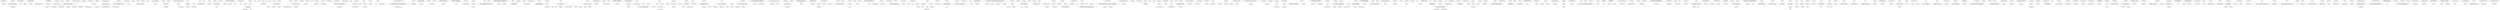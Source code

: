 strict graph "" {
	2322	 [fontsize=25,
		height=0.3888888888888889,
		label="b'Tiger Lou'",
		level=2,
		played=2699557.0,
		pos="-23301.05,31993.01",
		weight=105194,
		width=1.4722222222222223];
	129	 [fontsize=12,
		height=0.19444444444444445,
		label="b'Anna Ternheim'",
		level=5,
		played=4242393.0,
		pos="-24545.74,30534.23",
		weight=189732,
		width=1.0694444444444444];
	2322 -- 129	 [weight=1.0];
	1019	 [fontsize=12,
		height=0.19444444444444445,
		label="b'Jackson Browne'",
		level=5,
		played=1992071.0,
		pos="-29445.56,7349.07",
		weight=221481,
		width=1.1666666666666667];
	2402	 [fontsize=30,
		height=0.4722222222222222,
		label="b'Van Morrison'",
		level=1,
		played=9171618.0,
		pos="-28986.58,10545.39",
		weight=650090,
		width=2.486111111111111];
	1019 -- 2402	 [weight=1.0];
	577	 [fontsize=25,
		height=0.3888888888888889,
		label="b'Deerhunter'",
		level=2,
		played=4959710.0,
		pos="3753.06,17942.05",
		weight=169185,
		width=1.75];
	1256	 [fontsize=12,
		height=0.19444444444444445,
		label="b'Liars'",
		level=5,
		played=3449044.0,
		pos="14041.66,18959.81",
		weight=186567,
		width=0.3472222222222222];
	577 -- 1256	 [weight=1.0];
	1457	 [fontsize=30,
		height=0.4722222222222222,
		label="b'Mos Def'",
		level=1,
		played=5863778.0,
		pos="-17735.78,-4135.89",
		weight=311431,
		width=1.5555555555555556];
	274	 [fontsize=12,
		height=0.19444444444444445,
		label="b'Blackalicious'",
		level=5,
		played=3171499.0,
		pos="40236.71,18920.11",
		weight=204179,
		width=0.9166666666666666];
	1457 -- 274	 [weight=1.0];
	2207	 [fontsize=12,
		height=0.19444444444444445,
		label="b'The Pharcyde'",
		level=5,
		played=2204705.0,
		pos="39595.20,19295.59",
		weight=177117,
		width=0.9861111111111112];
	1457 -- 2207	 [weight=1.0];
	930	 [fontsize=12,
		height=0.19444444444444445,
		label="b'Handsome Boy\\nModeling School'",
		level=5,
		played=2144310.0,
		pos="38312.31,19640.03",
		weight=171332,
		width=2.388888888888889];
	1457 -- 930	 [weight=1.0];
	2386	 [fontsize=30,
		height=0.4722222222222222,
		label="b'UNKLE'",
		level=1,
		played=8733607.0,
		pos="25937.51,5911.76",
		weight=490687,
		width=1.4027777777777777];
	1354	 [fontsize=12,
		height=0.19444444444444445,
		label="b'Martina Topley-Bird'",
		level=5,
		played=1522136.0,
		pos="-22627.43,40762.38",
		weight=188421,
		width=1.3472222222222223];
	2386 -- 1354	 [weight=1.0];
	247	 [fontsize=12,
		height=0.19444444444444445,
		label="b'Beth Gibbons &\\nRustin Man'",
		level=5,
		played=1856993.0,
		pos="-21487.38,41048.11",
		weight=211347,
		width=2.0416666666666665];
	2386 -- 247	 [weight=1.0];
	2534	 [fontsize=12,
		height=0.19444444444444445,
		label="b'Richard Wagner'",
		level=5,
		played=1477160.0,
		pos="24488.38,-16106.14",
		weight=225495,
		width=1.1388888888888888];
	2502	 [fontsize=25,
		height=0.3888888888888889,
		label="b'Felix Mendelssohn'",
		level=2,
		played=1302263.0,
		pos="27529.55,-13546.69",
		weight=234010,
		width=2.9027777777777777];
	2534 -- 2502	 [weight=1.0];
	603	 [fontsize=12,
		height=0.19444444444444445,
		label="b'Diana Ross and\\nThe Supremes'",
		level=5,
		played=1249054.0,
		pos="-6144.56,38261.01",
		weight=179186,
		width=2.2916666666666665];
	2265	 [fontsize=25,
		height=0.3888888888888889,
		label="b'The Supremes'",
		level=2,
		played=1454527.0,
		pos="-10567.85,37345.50",
		weight=222145,
		width=2.2777777777777777];
	603 -- 2265	 [weight=1.0];
	22	 [fontsize=12,
		height=0.19444444444444445,
		label="b'65daysofstatic'",
		level=5,
		played=8253853.0,
		pos="-1823.59,20636.48",
		weight=199660,
		width=1.0138888888888888];
	168	 [fontsize=30,
		height=0.4722222222222222,
		label="b'A Silver\\nMt. Zion'",
		level=1,
		played=3665644.0,
		pos="489.62,19024.97",
		weight=182872,
		width=3.2916666666666665];
	22 -- 168	 [weight=1.0];
	1526	 [fontsize=12,
		height=0.19444444444444445,
		label="b'Nicola Conte'",
		level=5,
		played=1607532.0,
		pos="33453.60,29780.50",
		weight=217888,
		width=0.9027777777777778];
	671	 [fontsize=20,
		height=0.3194444444444444,
		label="b'dZihan &\\nKamien'",
		level=3,
		played=2179239.0,
		pos="29684.06,22495.30",
		weight=268681,
		width=2.2916666666666665];
	1526 -- 671	 [weight=1.0];
	423	 [fontsize=25,
		height=0.3888888888888889,
		label="b'Celtic Woman'",
		level=2,
		played=1318206.0,
		pos="-24188.51,-6430.02",
		weight=114314,
		width=2.1666666666666665];
	467	 [fontsize=12,
		height=0.19444444444444445,
		label="b'Clannad'",
		level=5,
		played=2832285.0,
		pos="-29407.96,-8571.65",
		weight=235533,
		width=0.5972222222222222];
	423 -- 467	 [weight=1.0];
	2038	 [fontsize=12,
		height=0.19444444444444445,
		label="b'The 69\\nEyes'",
		level=5,
		played=5442080.0,
		pos="-9006.51,-13191.26",
		weight=174859,
		width=0.9861111111111112];
	2244	 [fontsize=12,
		height=0.19444444444444445,
		label="b'The Sisters\\nof Mercy'",
		level=5,
		played=4781956.0,
		pos="-35772.53,-8109.14",
		weight=224487,
		width=1.5277777777777777];
	2038 -- 2244	 [weight=1.0];
	2109	 [fontsize=20,
		height=0.3194444444444444,
		label="b'The Dave\\nBrubeck Quartet'",
		level=3,
		played=1630492.0,
		pos="13637.13,13465.25",
		weight=200121,
		width=3.4722222222222223];
	261	 [fontsize=12,
		height=0.19444444444444445,
		label="b'Bill Evans'",
		level=5,
		played=2682812.0,
		pos="11217.54,12164.83",
		weight=208659,
		width=0.6944444444444444];
	2109 -- 261	 [weight=1.0];
	2469	 [fontsize=12,
		height=0.19444444444444445,
		label="b'XTC'",
		level=5,
		played=3162538.0,
		pos="19327.49,-12643.38",
		weight=214648,
		width=0.3194444444444444];
	598	 [fontsize=30,
		height=0.4722222222222222,
		label="b'Devo'",
		level=1,
		played=4259548.0,
		pos="22073.44,-14819.35",
		weight=306665,
		width=0.9861111111111112];
	2469 -- 598	 [weight=1.0];
	31	 [fontsize=12,
		height=0.19444444444444445,
		label="b'Accept'",
		level=5,
		played=2730714.0,
		pos="40977.08,2854.45",
		weight=179019,
		width=0.4861111111111111];
	1683	 [fontsize=30,
		height=0.4722222222222222,
		label="b'Quiet Riot'",
		level=1,
		played=919922.0,
		pos="43688.59,-8054.44",
		weight=134496,
		width=1.8611111111111112];
	31 -- 1683	 [weight=1.0];
	711	 [fontsize=12,
		height=0.19444444444444445,
		label="b'Eluvium'",
		level=5,
		played=3223612.0,
		pos="-2040.37,23323.79",
		weight=187273,
		width=0.5694444444444444];
	1313	 [fontsize=25,
		height=0.3888888888888889,
		label="b'M83'",
		level=2,
		played=12538896.0,
		pos="2657.03,23371.35",
		weight=493679,
		width=0.6805555555555556];
	711 -- 1313	 [weight=1.0];
	838	 [fontsize=12,
		height=0.19444444444444445,
		label="b'Funki Porcini'",
		level=5,
		played=1854007.0,
		pos="28618.56,11007.42",
		weight=231639,
		width=0.9166666666666666];
	631	 [fontsize=30,
		height=0.4722222222222222,
		label="b'DJ Krush'",
		level=1,
		played=4801063.0,
		pos="25974.73,3554.86",
		weight=297590,
		width=1.7222222222222223];
	838 -- 631	 [weight=1.0];
	2052	 [fontsize=30,
		height=0.4722222222222222,
		label="b'The Automatic'",
		level=1,
		played=2923669.0,
		pos="-14874.18,45403.28",
		weight=247640,
		width=2.6944444444444446];
	2158	 [fontsize=12,
		height=0.19444444444444445,
		label="b'The Hoosiers'",
		level=5,
		played=2217773.0,
		pos="-19969.17,47975.45",
		weight=192647,
		width=0.9444444444444444];
	2052 -- 2158	 [weight=1.0];
	337	 [fontsize=12,
		height=0.19444444444444445,
		label="b'Boy Kill\\nBoy'",
		level=5,
		played=1997172.0,
		pos="-12404.62,49230.18",
		weight=214130,
		width=0.9305555555555556];
	2052 -- 337	 [weight=1.0];
	1573	 [fontsize=12,
		height=0.19444444444444445,
		label="b'Orson'",
		level=5,
		played=1855520.0,
		pos="-16178.51,39956.26",
		weight=197616,
		width=0.4444444444444444];
	2052 -- 1573	 [weight=1.0];
	181	 [fontsize=20,
		height=0.3194444444444444,
		label="b'Audio Bullys'",
		level=3,
		played=2103162.0,
		pos="16831.67,-2753.38",
		weight=206117,
		width=1.5416666666666667];
	417	 [fontsize=12,
		height=0.19444444444444445,
		label="b'Cassius'",
		level=5,
		played=1900381.0,
		pos="4754.02,33776.52",
		weight=215609,
		width=0.5694444444444444];
	181 -- 417	 [weight=1.0];
	46	 [fontsize=12,
		height=0.19444444444444445,
		label="b'After Forever'",
		level=5,
		played=4857721.0,
		pos="34011.07,-17483.09",
		weight=169540,
		width=0.9166666666666666];
	2465	 [fontsize=30,
		height=0.4722222222222222,
		label="b'Xandria'",
		level=1,
		played=3253756.0,
		pos="32390.53,-19660.39",
		weight=146459,
		width=1.4444444444444444];
	46 -- 2465	 [weight=1.0];
	1796	 [fontsize=12,
		height=0.19444444444444445,
		label="b'Sash!'",
		level=5,
		played=1563240.0,
		pos="-23058.70,9046.98",
		weight=195018,
		width=0.4166666666666667];
	815	 [fontsize=25,
		height=0.3888888888888889,
		label="b'Fragma'",
		level=2,
		played=1465249.0,
		pos="-15280.77,5933.24",
		weight=196835,
		width=1.2083333333333333];
	1796 -- 815	 [weight=1.0];
	2176	 [fontsize=12,
		height=0.19444444444444445,
		label="b\"The La's\"",
		level=5,
		played=1456567.0,
		pos="-15193.78,26345.73",
		weight=206554,
		width=0.5972222222222222];
	2281	 [fontsize=30,
		height=0.4722222222222222,
		label="b'The Verve'",
		level=1,
		played=12105996.0,
		pos="45496.31,9076.47",
		weight=923596,
		width=1.9305555555555556];
	2176 -- 2281	 [weight=1.0];
	1935	 [fontsize=12,
		height=0.19444444444444445,
		label="b'Stan Getz'",
		level=5,
		played=1796268.0,
		pos="23305.41,24481.01",
		weight=206505,
		width=0.7083333333333334];
	431	 [fontsize=25,
		height=0.3888888888888889,
		label="b'Charlie Parker'",
		level=2,
		played=2936642.0,
		pos="23110.36,25206.18",
		weight=238264,
		width=2.2222222222222223];
	1935 -- 431	 [weight=1.0];
	2018	 [fontsize=12,
		height=0.19444444444444445,
		label="b'Teddy Geiger'",
		level=5,
		played=1968359.0,
		pos="-47067.77,6927.53",
		weight=171716,
		width=0.9444444444444444];
	2093	 [fontsize=12,
		height=0.19444444444444445,
		label="b'The Click\\nFive'",
		level=5,
		played=2004430.0,
		pos="-45882.63,-6952.64",
		weight=111724,
		width=1.0833333333333333];
	2018 -- 2093	 [weight=1.0];
	1142	 [fontsize=20,
		height=0.3194444444444444,
		label="b'Justin Nozuka'",
		level=3,
		played=1038071.0,
		pos="-22337.27,32620.20",
		weight=107972,
		width=1.75];
	2018 -- 1142	 [weight=1.0];
	2323	 [fontsize=12,
		height=0.19444444444444445,
		label="b'Tilly and\\nthe Wall'",
		level=5,
		played=4705555.0,
		pos="8052.32,33388.43",
		weight=234611,
		width=1.2638888888888888];
	186	 [fontsize=30,
		height=0.4722222222222222,
		label="b'Au Revoir\\nSimone'",
		level=1,
		played=3109331.0,
		pos="3079.57,45220.22",
		weight=192139,
		width=3.5972222222222223];
	2323 -- 186	 [weight=1.0];
	1042	 [fontsize=12,
		height=0.19444444444444445,
		label="b'Jarabe de\\nPalo'",
		level=5,
		played=1896463.0,
		pos="14555.08,15020.68",
		weight=173446,
		width=1.1527777777777777];
	1291	 [fontsize=12,
		height=0.19444444444444445,
		label="b'Los Rodr\xc3\xadguez'",
		level=5,
		played=848868.0,
		pos="14718.47,13634.35",
		weight=102724,
		width=1.0277777777777777];
	1042 -- 1291	 [weight=1.0];
	225	 [fontsize=12,
		height=0.19444444444444445,
		label="b'Bebe'",
		level=5,
		played=1307791.0,
		pos="15906.14,12221.17",
		weight=125493,
		width=0.375];
	1042 -- 225	 [weight=1.0];
	2366	 [fontsize=12,
		height=0.19444444444444445,
		label="b'Turbonegro'",
		level=5,
		played=5753841.0,
		pos="4802.79,-15482.49",
		weight=184191,
		width=0.8194444444444444];
	466	 [fontsize=25,
		height=0.3888888888888889,
		label="b'CKY'",
		level=2,
		played=5088699.0,
		pos="3963.81,-15390.59",
		weight=252035,
		width=0.7222222222222222];
	2366 -- 466	 [weight=1.0];
	2143	 [fontsize=12,
		height=0.19444444444444445,
		label="b'The Gathering'",
		level=5,
		played=6847082.0,
		pos="33765.32,-20659.91",
		weight=199010,
		width=1.0138888888888888];
	2361	 [fontsize=12,
		height=0.19444444444444445,
		label="b'Tristania'",
		level=5,
		played=4268182.0,
		pos="36183.02,-19192.36",
		weight=175473,
		width=0.5972222222222222];
	2143 -- 2361	 [weight=1.0];
	1324	 [fontsize=12,
		height=0.19444444444444445,
		label="b'Madsen'",
		level=5,
		played=3195394.0,
		pos="-4741.78,25372.67",
		weight=112263,
		width=0.5694444444444444];
	1406	 [fontsize=12,
		height=0.19444444444444445,
		label="b'mia'",
		level=5,
		played=1931566.0,
		pos="-420.52,26484.82",
		weight=169410,
		width=0.2638888888888889];
	1324 -- 1406	 [weight=1.0];
	1928	 [fontsize=15,
		height=0.2361111111111111,
		label="b'Sportfreunde Stiller'",
		level=4,
		played=3686500.0,
		pos="-4010.16,24420.33",
		weight=175936,
		width=1.75];
	1324 -- 1928	 [weight=1.0];
	1956	 [fontsize=12,
		height=0.19444444444444445,
		label="b'Stevie Ray Vaughan and\\nDouble Trouble'",
		level=5,
		played=2791168.0,
		pos="40018.86,7335.16",
		weight=233382,
		width=2.9305555555555554];
	2166	 [fontsize=30,
		height=0.4722222222222222,
		label="b'The Jimi\\nHendrix Experience'",
		level=1,
		played=8493525.0,
		pos="39801.92,6194.09",
		weight=495688,
		width=5.569444444444445];
	1956 -- 2166	 [weight=1.0];
	1123	 [fontsize=12,
		height=0.19444444444444445,
		label="b'Josh Rouse'",
		level=5,
		played=3085098.0,
		pos="3175.36,42571.36",
		weight=185493,
		width=0.8472222222222222];
	1122	 [fontsize=20,
		height=0.3194444444444444,
		label="b'Josh Ritter'",
		level=3,
		played=3266654.0,
		pos="-5449.66,44002.57",
		weight=186561,
		width=1.3333333333333333];
	1123 -- 1122	 [weight=1.0];
	1125	 [fontsize=30,
		height=0.4722222222222222,
		label="b'Joss Stone'",
		level=1,
		played=6298331.0,
		pos="-10365.28,30847.69",
		weight=487412,
		width=2.0694444444444446];
	120	 [fontsize=12,
		height=0.19444444444444445,
		label="b'Angie Stone'",
		level=5,
		played=1476791.0,
		pos="-26099.19,24988.36",
		weight=177710,
		width=0.8611111111111112];
	1125 -- 120	 [weight=1.0];
	176	 [fontsize=12,
		height=0.19444444444444445,
		label="b'Atomic Kitten'",
		level=5,
		played=1418354.0,
		pos="-31507.54,23010.44",
		weight=191060,
		width=0.9305555555555556];
	1477	 [fontsize=15,
		height=0.2361111111111111,
		label="b'Mutya Buena'",
		level=4,
		played=931054.0,
		pos="-31201.70,24759.08",
		weight=149083,
		width=1.2083333333333333];
	176 -- 1477	 [weight=1.0];
	1492	 [fontsize=30,
		height=0.4722222222222222,
		label="b'Nancy Wilson'",
		level=1,
		played=731569.0,
		pos="-17842.38,26529.54",
		weight=148489,
		width=2.5555555555555554];
	1495	 [fontsize=12,
		height=0.19444444444444445,
		label="b'Natalie Cole'",
		level=5,
		played=1039221.0,
		pos="-17761.87,25572.91",
		weight=176528,
		width=0.8611111111111112];
	1492 -- 1495	 [weight=1.0];
	1759	 [fontsize=30,
		height=0.4722222222222222,
		label="b'Rory Gallagher'",
		level=1,
		played=1375142.0,
		pos="26158.32,-6144.38",
		weight=121587,
		width=2.8055555555555554];
	823	 [fontsize=12,
		height=0.19444444444444445,
		label="b'Free'",
		level=5,
		played=1327802.0,
		pos="43989.45,6269.51",
		weight=206745,
		width=0.3333333333333333];
	1759 -- 823	 [weight=1.0];
	777	 [fontsize=12,
		height=0.19444444444444445,
		label="b'Fedde le\\nGrand'",
		level=5,
		played=1161343.0,
		pos="-22733.17,-7595.35",
		weight=192475,
		width=1.1944444444444444];
	878	 [fontsize=20,
		height=0.3194444444444444,
		label="b'Global Deejays'",
		level=3,
		played=959654.0,
		pos="-24234.12,-10224.96",
		weight=154709,
		width=1.8888888888888888];
	777 -- 878	 [weight=1.0];
	1220	 [fontsize=12,
		height=0.19444444444444445,
		label="b'Lady Sovereign'",
		level=5,
		played=2946784.0,
		pos="16237.68,-3444.12",
		weight=204482,
		width=1.0972222222222223];
	1405	 [fontsize=25,
		height=0.3888888888888889,
		label="b'M.I.A.'",
		level=2,
		played=14954538.0,
		pos="-8513.86,19918.73",
		weight=563873,
		width=0.9166666666666666];
	1220 -- 1405	 [weight=1.0];
	252	 [fontsize=12,
		height=0.19444444444444445,
		label="b'Beulah'",
		level=5,
		played=2956657.0,
		pos="6319.24,45058.96",
		weight=194912,
		width=0.5];
	2048	 [fontsize=30,
		height=0.4722222222222222,
		label="b'The Apples\\nin Stereo'",
		level=1,
		played=4167192.0,
		pos="10844.07,37338.56",
		weight=225617,
		width=4.125];
	252 -- 2048	 [weight=1.0];
	2504	 [fontsize=12,
		height=0.19444444444444445,
		label="b'Franz Liszt'",
		level=5,
		played=1323277.0,
		pos="30810.32,-15714.99",
		weight=220388,
		width=0.7777777777777778];
	2504 -- 2502	 [weight=1.0];
	2361 -- 2465	 [weight=1.0];
	2234	 [fontsize=30,
		height=0.4722222222222222,
		label="b'The Righteous\\nBrothers'",
		level=1,
		played=782787.0,
		pos="-6687.89,40371.03",
		weight=160867,
		width=4.638888888888889];
	2122	 [fontsize=12,
		height=0.19444444444444445,
		label="b'The Drifters'",
		level=5,
		played=907009.0,
		pos="-5355.92,32709.62",
		weight=174271,
		width=0.8194444444444444];
	2234 -- 2122	 [weight=1.0];
	236	 [fontsize=12,
		height=0.19444444444444445,
		label="b'Ben E.\\nKing'",
		level=5,
		played=873545.0,
		pos="-6521.05,39812.96",
		weight=201830,
		width=0.9305555555555556];
	2234 -- 236	 [weight=1.0];
	2032	 [fontsize=12,
		height=0.19444444444444445,
		label="b'Testament'",
		level=5,
		played=5934140.0,
		pos="39296.37,-9631.27",
		weight=201270,
		width=0.7361111111111112];
	1826	 [fontsize=30,
		height=0.4722222222222222,
		label="b'Sepultura'",
		level=1,
		played=10862870.0,
		pos="40042.41,-8982.78",
		weight=376107,
		width=1.7916666666666667];
	2032 -- 1826	 [weight=1.0];
	2025	 [fontsize=12,
		height=0.19444444444444445,
		label="b'Television'",
		level=5,
		played=2130277.0,
		pos="31108.97,-1817.45",
		weight=197190,
		width=0.6944444444444444];
	1297	 [fontsize=25,
		height=0.3888888888888889,
		label="b'Lou Reed'",
		level=2,
		played=7682200.0,
		pos="30757.04,370.71",
		weight=592004,
		width=1.5138888888888888];
	2025 -- 1297	 [weight=1.0];
	1925	 [fontsize=12,
		height=0.19444444444444445,
		label="b'Spiritualized'",
		level=5,
		played=3666275.0,
		pos="46721.84,8419.94",
		weight=192224,
		width=0.8611111111111112];
	1925 -- 2281	 [weight=1.0];
	2240	 [fontsize=12,
		height=0.19444444444444445,
		label="b'The Script'",
		level=5,
		played=2174525.0,
		pos="-20147.89,31686.55",
		weight=177474,
		width=0.7222222222222222];
	1567	 [fontsize=30,
		height=0.4722222222222222,
		label="b'OneRepublic'",
		level=1,
		played=5318393.0,
		pos="4667.85,6515.14",
		weight=293660,
		width=2.4166666666666665];
	2240 -- 1567	 [weight=1.0];
	527	 [fontsize=12,
		height=0.19444444444444445,
		label="b'Daddy Yankee'",
		level=5,
		played=2545941.0,
		pos="-7948.74,17601.24",
		weight=209032,
		width=1.0277777777777777];
	1645	 [fontsize=12,
		height=0.19444444444444445,
		label="b'Pitbull'",
		level=5,
		played=1513793.0,
		pos="-7863.31,16972.05",
		weight=125340,
		width=0.4305555555555556];
	527 -- 1645	 [weight=1.0];
	2220	 [fontsize=12,
		height=0.19444444444444445,
		label="b'The Psychedelic\\nFurs'",
		level=5,
		played=1443920.0,
		pos="-39714.52,-6889.12",
		weight=208640,
		width=1.6111111111111112];
	598 -- 2220	 [weight=1.0];
	855	 [fontsize=12,
		height=0.19444444444444445,
		label="b'Gary Numan'",
		level=5,
		played=2257812.0,
		pos="-44477.51,-831.93",
		weight=193756,
		width=0.9027777777777778];
	598 -- 855	 [weight=1.0];
	1671	 [fontsize=12,
		height=0.19444444444444445,
		label="b'Public Image\\nLtd.'",
		level=5,
		played=1452601.0,
		pos="-39122.84,-8533.01",
		weight=165055,
		width=1.3055555555555556];
	598 -- 1671	 [weight=1.0];
	684	 [fontsize=12,
		height=0.19444444444444445,
		label="b'Edguy'",
		level=5,
		played=7429891.0,
		pos="43517.76,-2150.72",
		weight=182753,
		width=0.4583333333333333];
	589	 [fontsize=20,
		height=0.3194444444444444,
		label="b'Demons &\\nWizards'",
		level=3,
		played=3088530.0,
		pos="35161.87,4276.09",
		weight=146421,
		width=2.5416666666666665];
	684 -- 589	 [weight=1.0];
	1135	 [fontsize=25,
		height=0.3888888888888889,
		label="b'Junior Boys'",
		level=2,
		played=4049716.0,
		pos="8278.62,27343.55",
		weight=200236,
		width=1.8194444444444444];
	741	 [fontsize=12,
		height=0.19444444444444445,
		label="b'Erlend \xc3\x98ye'",
		level=5,
		played=2147277.0,
		pos="6110.80,20597.63",
		weight=175918,
		width=0.7916666666666666];
	1135 -- 741	 [weight=1.0];
	2450	 [fontsize=12,
		height=0.19444444444444445,
		label="b'William Orbit'",
		level=5,
		played=1256747.0,
		pos="19190.43,-6771.03",
		weight=174442,
		width=0.8888888888888888];
	206	 [fontsize=20,
		height=0.3194444444444444,
		label="b'Banco de\\nGaia'",
		level=3,
		played=1091649.0,
		pos="21196.83,-9271.09",
		weight=141388,
		width=2.0];
	2450 -- 206	 [weight=1.0];
	1389	 [fontsize=30,
		height=0.4722222222222222,
		label="b'Men at\\nWork'",
		level=1,
		played=1708783.0,
		pos="-39392.16,1102.60",
		weight=251687,
		width=2.5972222222222223];
	1415	 [fontsize=12,
		height=0.19444444444444445,
		label="b'Midnight Oil'",
		level=5,
		played=1710395.0,
		pos="-39920.71,632.42",
		weight=181802,
		width=0.8333333333333334];
	1389 -- 1415	 [weight=1.0];
	850	 [fontsize=30,
		height=0.4722222222222222,
		label="b'Gang Starr'",
		level=1,
		played=5060464.0,
		pos="-15070.89,3293.65",
		weight=267576,
		width=2.0416666666666665];
	996	 [fontsize=12,
		height=0.19444444444444445,
		label="b'Immortal Technique'",
		level=5,
		played=4962720.0,
		pos="-15230.58,-6375.52",
		weight=171592,
		width=1.375];
	850 -- 996	 [weight=1.0];
	1219	 [fontsize=12,
		height=0.19444444444444445,
		label="b'Ladyhawke'",
		level=5,
		played=2873277.0,
		pos="8739.43,26464.51",
		weight=189872,
		width=0.8055555555555556];
	953	 [fontsize=12,
		height=0.19444444444444445,
		label="b'Hercules and\\nLove Affair'",
		level=5,
		played=1871851.0,
		pos="9190.82,24034.43",
		weight=141260,
		width=1.7916666666666667];
	1219 -- 953	 [weight=1.0];
	1286	 [fontsize=12,
		height=0.19444444444444445,
		label="b'Lonestar'",
		level=5,
		played=1001966.0,
		pos="-28656.93,26538.55",
		weight=103286,
		width=0.625];
	766	 [fontsize=12,
		height=0.19444444444444445,
		label="b'Faith Hill'",
		level=5,
		played=2142312.0,
		pos="-28164.07,30358.57",
		weight=231645,
		width=0.6111111111111112];
	1286 -- 766	 [weight=1.0];
	1697	 [fontsize=12,
		height=0.19444444444444445,
		label="b'Rascal Flatts'",
		level=5,
		played=4874854.0,
		pos="-24768.99,26720.07",
		weight=181161,
		width=0.9166666666666666];
	1286 -- 1697	 [weight=1.0];
	383	 [fontsize=12,
		height=0.19444444444444445,
		label="b'Cab Calloway'",
		level=5,
		played=656505.0,
		pos="17864.57,22947.42",
		weight=126526,
		width=0.9861111111111112];
	498	 [fontsize=12,
		height=0.19444444444444445,
		label="b'Count Basie'",
		level=5,
		played=1425243.0,
		pos="18828.41,21788.49",
		weight=203412,
		width=0.8611111111111112];
	383 -- 498	 [weight=1.0];
	1294	 [fontsize=20,
		height=0.3194444444444444,
		label="b'Louis Prima'",
		level=3,
		played=758050.0,
		pos="-24324.97,755.78",
		weight=134134,
		width=1.4722222222222223];
	383 -- 1294	 [weight=1.0];
	877	 [fontsize=12,
		height=0.19444444444444445,
		label="b'Glenn Miller'",
		level=5,
		played=1464662.0,
		pos="17564.28,22029.02",
		weight=193316,
		width=0.8472222222222222];
	383 -- 877	 [weight=1.0];
	1920	 [fontsize=12,
		height=0.19444444444444445,
		label="b'Sparta'",
		level=5,
		played=3858971.0,
		pos="-848.36,-274.76",
		weight=171114,
		width=0.4722222222222222];
	2314	 [fontsize=30,
		height=0.4722222222222222,
		label="b'Thrice'",
		level=1,
		played=16236169.0,
		pos="-1252.14,-2794.03",
		weight=387528,
		width=1.1666666666666667];
	1920 -- 2314	 [weight=1.0];
	2070	 [fontsize=12,
		height=0.19444444444444445,
		label="b'The Blood\\nBrothers'",
		level=5,
		played=8690375.0,
		pos="176.52,-204.56",
		weight=209758,
		width=1.4444444444444444];
	1920 -- 2070	 [weight=1.0];
	398	 [fontsize=12,
		height=0.19444444444444445,
		label="b'Canned Heat'",
		level=5,
		played=1330671.0,
		pos="26622.09,-7590.77",
		weight=206959,
		width=0.9444444444444444];
	1104	 [fontsize=30,
		height=0.4722222222222222,
		label="b'Johnny Winter'",
		level=1,
		played=963992.0,
		pos="31696.74,-4958.82",
		weight=131056,
		width=2.6666666666666665];
	398 -- 1104	 [weight=1.0];
	1300	 [fontsize=12,
		height=0.19444444444444445,
		label="b'Low'",
		level=5,
		played=5068740.0,
		pos="-280.35,43831.11",
		weight=226068,
		width=0.3055555555555556];
	2481	 [fontsize=30,
		height=0.4722222222222222,
		label="b'Yo La\\nTengo'",
		level=1,
		played=12114612.0,
		pos="3056.40,37543.51",
		weight=501036,
		width=2.625];
	1300 -- 2481	 [weight=1.0];
	1812	 [fontsize=12,
		height=0.19444444444444445,
		label="b'Screaming Trees'",
		level=5,
		played=1790228.0,
		pos="18058.95,8257.15",
		weight=182602,
		width=1.1944444444444444];
	74	 [fontsize=30,
		height=0.4722222222222222,
		label="b'Alice in\\nChains'",
		level=1,
		played=18477332.0,
		pos="749.56,-28967.55",
		weight=629040,
		width=3.0];
	1812 -- 74	 [weight=1.0];
	2213	 [fontsize=30,
		height=0.4722222222222222,
		label="b'The Polyphonic\\nSpree'",
		level=1,
		played=3149632.0,
		pos="5338.02,41912.36",
		weight=223443,
		width=4.333333333333333];
	1392	 [fontsize=12,
		height=0.19444444444444445,
		label="b'Mercury Rev'",
		level=5,
		played=2394842.0,
		pos="-10188.38,53459.26",
		weight=187376,
		width=0.9027777777777778];
	2213 -- 1392	 [weight=1.0];
	981	 [fontsize=12,
		height=0.19444444444444445,
		label="b\"I'm From\\nBarcelona\"",
		level=5,
		played=2920294.0,
		pos="5802.65,35401.95",
		weight=188730,
		width=1.4583333333333333];
	2213 -- 981	 [weight=1.0];
	2097	 [fontsize=20,
		height=0.3194444444444444,
		label="b'The Cooper\\nTemple Clause'",
		level=3,
		played=2275132.0,
		pos="-9347.77,54094.48",
		weight=163583,
		width=3.5694444444444446];
	357	 [fontsize=12,
		height=0.19444444444444445,
		label="b'British Sea\\nPower'",
		level=5,
		played=3617724.0,
		pos="-17786.36,54330.85",
		weight=181367,
		width=1.3472222222222223];
	2097 -- 357	 [weight=1.0];
	989	 [fontsize=12,
		height=0.19444444444444445,
		label="b'Idlewild'",
		level=5,
		played=3824060.0,
		pos="11699.52,36952.04",
		weight=201974,
		width=0.5277777777777778];
	2097 -- 989	 [weight=1.0];
	1352	 [fontsize=12,
		height=0.19444444444444445,
		label="b'Martha Wainwright'",
		level=5,
		played=2173174.0,
		pos="15259.82,-15383.47",
		weight=207931,
		width=1.3055555555555556];
	248	 [fontsize=25,
		height=0.3888888888888889,
		label="b'Beth Orton'",
		level=2,
		played=3570700.0,
		pos="16950.20,-16001.04",
		weight=312380,
		width=1.6805555555555556];
	1352 -- 248	 [weight=1.0];
	1983	 [fontsize=30,
		height=0.4722222222222222,
		label="b'Sunrise Avenue'",
		level=1,
		played=3305105.0,
		pos="5036.25,8003.94",
		weight=181985,
		width=2.9444444444444446];
	1706	 [fontsize=12,
		height=0.19444444444444445,
		label="b'Reamonn'",
		level=5,
		played=2458106.0,
		pos="5010.27,6650.93",
		weight=196349,
		width=0.6944444444444444];
	1983 -- 1706	 [weight=1.0];
	1360	 [fontsize=30,
		height=0.4722222222222222,
		label="b'Masta Ace'",
		level=1,
		played=1826556.0,
		pos="34384.08,12016.75",
		weight=112153,
		width=1.9722222222222223];
	608	 [fontsize=12,
		height=0.19444444444444445,
		label="b'Dilated Peoples'",
		level=5,
		played=2518939.0,
		pos="-14917.55,3578.96",
		weight=186075,
		width=1.1111111111111112];
	1360 -- 608	 [weight=1.0];
	1088	 [fontsize=25,
		height=0.3888888888888889,
		label="b'Joe Walsh'",
		level=2,
		played=780491.0,
		pos="42554.12,-10582.20",
		weight=142417,
		width=1.625];
	681	 [fontsize=12,
		height=0.19444444444444445,
		label="b'Eddie Money'",
		level=5,
		played=598446.0,
		pos="46369.66,-9573.96",
		weight=110609,
		width=0.9305555555555556];
	1088 -- 681	 [weight=1.0];
	644	 [fontsize=12,
		height=0.19444444444444445,
		label="b'Don Henley'",
		level=5,
		played=1193749.0,
		pos="-23256.03,6961.87",
		weight=207460,
		width=0.8333333333333334];
	1088 -- 644	 [weight=1.0];
	2313	 [fontsize=12,
		height=0.19444444444444445,
		label="b'Three Dog\\nNight'",
		level=5,
		played=1307292.0,
		pos="-26942.67,7569.17",
		weight=211350,
		width=1.25];
	1088 -- 2313	 [weight=1.0];
	399	 [fontsize=12,
		height=0.19444444444444445,
		label="b'Cannibal Corpse'",
		level=5,
		played=8307957.0,
		pos="-8010.56,8459.58",
		weight=184284,
		width=1.1805555555555556];
	399 -- 1826	 [weight=1.0];
	1587	 [fontsize=12,
		height=0.19444444444444445,
		label="b'Panda Bear'",
		level=5,
		played=3445654.0,
		pos="15036.11,19546.81",
		weight=208434,
		width=0.8472222222222222];
	2191	 [fontsize=25,
		height=0.3888888888888889,
		label="b'The Microphones'",
		level=2,
		played=4524008.0,
		pos="16737.24,20195.11",
		weight=209964,
		width=2.6944444444444446];
	1587 -- 2191	 [weight=1.0];
	1503	 [fontsize=12,
		height=0.19444444444444445,
		label="b'Neil Young &\\nCrazy Horse'",
		level=5,
		played=1943916.0,
		pos="-27942.90,11844.97",
		weight=172935,
		width=1.9166666666666667];
	1503 -- 1297	 [weight=1.0];
	1710	 [fontsize=12,
		height=0.19444444444444445,
		label="b'Red Snapper'",
		level=5,
		played=1693951.0,
		pos="26676.57,13856.07",
		weight=189162,
		width=0.9444444444444444];
	1710 -- 631	 [weight=1.0];
	1438	 [fontsize=12,
		height=0.19444444444444445,
		label="b\"Mo' Horizons\"",
		level=5,
		played=1512063.0,
		pos="29459.67,25388.65",
		weight=213986,
		width=0.9166666666666666];
	1282	 [fontsize=20,
		height=0.3194444444444444,
		label="b'Llorca'",
		level=3,
		played=575594.0,
		pos="30886.65,23731.14",
		weight=114751,
		width=0.7638888888888888];
	1438 -- 1282	 [weight=1.0];
	1156	 [fontsize=12,
		height=0.19444444444444445,
		label="b'Katatonia'",
		level=5,
		played=14395315.0,
		pos="-6073.62,13728.41",
		weight=217441,
		width=0.6666666666666666];
	2318	 [fontsize=15,
		height=0.2361111111111111,
		label="b'Tiamat'",
		level=4,
		played=5180910.0,
		pos="37782.59,-15936.96",
		weight=159323,
		width=0.625];
	1156 -- 2318	 [weight=1.0];
	510	 [fontsize=12,
		height=0.19444444444444445,
		label="b'Crosby, Stills\\n& Nash'",
		level=5,
		played=1594419.0,
		pos="-30070.85,10080.98",
		weight=177306,
		width=1.5555555555555556];
	2402 -- 510	 [weight=1.0];
	916	 [fontsize=30,
		height=0.4722222222222222,
		label="b\"Guns N'\\nRoses\"",
		level=1,
		played=36335776.0,
		pos="36863.86,-3785.77",
		weight=1276030,
		width=3.0277777777777777];
	2104	 [fontsize=12,
		height=0.19444444444444445,
		label="b'The Cult'",
		level=5,
		played=2493260.0,
		pos="43825.45,-5029.84",
		weight=190384,
		width=0.5972222222222222];
	916 -- 2104	 [weight=1.0];
	873	 [fontsize=12,
		height=0.19444444444444445,
		label="b'Girl Talk'",
		level=5,
		played=10927216.0,
		pos="34586.24,16654.49",
		weight=192956,
		width=0.5694444444444444];
	1405 -- 873	 [weight=1.0];
	1030	 [fontsize=12,
		height=0.19444444444444445,
		label="b'James Horner'",
		level=5,
		played=2764136.0,
		pos="-27603.95,-12953.65",
		weight=184293,
		width=1.0];
	1199	 [fontsize=20,
		height=0.3194444444444444,
		label="b'Klaus Badelt'",
		level=3,
		played=4193797.0,
		pos="-29493.13,-14126.62",
		weight=211545,
		width=1.5694444444444444];
	1030 -- 1199	 [weight=1.0];
	246	 [fontsize=12,
		height=0.19444444444444445,
		label="b'Bernard Herrmann'",
		level=5,
		played=925794.0,
		pos="-27501.42,-11369.35",
		weight=176836,
		width=1.3194444444444444];
	1030 -- 246	 [weight=1.0];
	2045	 [fontsize=12,
		height=0.19444444444444445,
		label="b'The American\\nAnalog Set'",
		level=5,
		played=3693455.0,
		pos="-7822.11,52551.85",
		weight=195624,
		width=1.875];
	1619	 [fontsize=30,
		height=0.4722222222222222,
		label="b'Pedro the\\nLion'",
		level=1,
		played=4419533.0,
		pos="9994.39,43937.85",
		weight=240022,
		width=2.9444444444444446];
	2045 -- 1619	 [weight=1.0];
	1718	 [fontsize=15,
		height=0.2361111111111111,
		label="b'REO Speedwagon'",
		level=4,
		played=1432935.0,
		pos="46650.93,-7970.52",
		weight=213533,
		width=1.6944444444444444];
	54	 [fontsize=12,
		height=0.19444444444444445,
		label="b'Air Supply'",
		level=5,
		played=1256104.0,
		pos="-25510.99,4014.28",
		weight=171621,
		width=0.7222222222222222];
	1718 -- 54	 [weight=1.0];
	573	 [fontsize=20,
		height=0.3194444444444444,
		label="b'Deep Dish'",
		level=3,
		played=2271362.0,
		pos="-23438.67,-1588.63",
		weight=275645,
		width=1.3055555555555556];
	1136	 [fontsize=12,
		height=0.19444444444444445,
		label="b'Junior Jack'",
		level=5,
		played=969541.0,
		pos="-20022.44,-5742.92",
		weight=175889,
		width=0.8055555555555556];
	573 -- 1136	 [weight=1.0];
	1797	 [fontsize=12,
		height=0.19444444444444445,
		label="b'Sasha'",
		level=5,
		played=1679031.0,
		pos="-19214.94,-1877.53",
		weight=185908,
		width=0.4583333333333333];
	573 -- 1797	 [weight=1.0];
	1752	 [fontsize=12,
		height=0.19444444444444445,
		label="b'Roger Sanchez'",
		level=5,
		played=1090505.0,
		pos="-20925.79,-5246.26",
		weight=193698,
		width=1.0972222222222223];
	573 -- 1752	 [weight=1.0];
	550	 [fontsize=12,
		height=0.19444444444444445,
		label="b'Dave Brubeck'",
		level=5,
		played=1767586.0,
		pos="10919.83,12931.47",
		weight=205179,
		width=1.0];
	550 -- 431	 [weight=1.0];
	2028	 [fontsize=12,
		height=0.19444444444444445,
		label="b'Ten Years\\nAfter'",
		level=5,
		played=1311007.0,
		pos="34589.97,7664.39",
		weight=186994,
		width=1.1527777777777777];
	1104 -- 2028	 [weight=1.0];
	90	 [fontsize=12,
		height=0.19444444444444445,
		label="b'Alter Ego'",
		level=5,
		played=923902.0,
		pos="28415.22,2048.13",
		weight=162902,
		width=0.6527777777777778];
	2418	 [fontsize=25,
		height=0.3888888888888889,
		label="b'Vitalic'",
		level=2,
		played=3010782.0,
		pos="3883.37,31742.09",
		weight=241537,
		width=0.9305555555555556];
	90 -- 2418	 [weight=1.0];
	2320	 [fontsize=12,
		height=0.19444444444444445,
		label="b'Tiefschwarz'",
		level=5,
		played=592764.0,
		pos="3307.85,32805.56",
		weight=100188,
		width=0.8333333333333334];
	90 -- 2320	 [weight=1.0];
	1903	 [fontsize=12,
		height=0.19444444444444445,
		label="b'Sondre Lerche'",
		level=5,
		played=4071919.0,
		pos="-159.99,35416.09",
		weight=210456,
		width=1.0416666666666667];
	478	 [fontsize=15,
		height=0.2361111111111111,
		label="b'Coconut Records'",
		level=4,
		played=2447319.0,
		pos="7619.99,34791.25",
		weight=115035,
		width=1.5833333333333333];
	1903 -- 478	 [weight=1.0];
	47	 [fontsize=12,
		height=0.19444444444444445,
		label="b'Afterlife'",
		level=5,
		played=1558542.0,
		pos="32079.14,16418.92",
		weight=225205,
		width=0.5277777777777778];
	47 -- 671	 [weight=1.0];
	2404	 [fontsize=12,
		height=0.19444444444444445,
		label="b'Vashti Bunyan'",
		level=5,
		played=2182086.0,
		pos="16062.40,21742.49",
		weight=174335,
		width=1.0138888888888888];
	1523	 [fontsize=30,
		height=0.4722222222222222,
		label="b'Nick Drake'",
		level=1,
		played=15153624.0,
		pos="1416.45,35161.37",
		weight=657487,
		width=2.0416666666666665];
	2404 -- 1523	 [weight=1.0];
	984	 [fontsize=12,
		height=0.19444444444444445,
		label="b'Ian Brown'",
		level=5,
		played=2842767.0,
		pos="-5100.71,-6514.45",
		weight=218335,
		width=0.7222222222222222];
	2281 -- 984	 [weight=1.0];
	809	 [fontsize=12,
		height=0.19444444444444445,
		label="b\"Fool's Garden\"",
		level=5,
		played=1478830.0,
		pos="-36013.37,15913.44",
		weight=182806,
		width=0.9861111111111112];
	2281 -- 809	 [weight=1.0];
	1612	 [fontsize=12,
		height=0.19444444444444445,
		label="b'Paul Weller'",
		level=5,
		played=2764402.0,
		pos="-22900.67,44518.95",
		weight=200944,
		width=0.8055555555555556];
	2281 -- 1612	 [weight=1.0];
	2036	 [fontsize=12,
		height=0.19444444444444445,
		label="b'The Good, The Bad\\n& The Queen'",
		level=5,
		played=3383281.0,
		pos="-16183.74,44024.07",
		weight=183329,
		width=2.4583333333333335];
	2281 -- 2036	 [weight=1.0];
	477	 [fontsize=12,
		height=0.19444444444444445,
		label="b'Cobra Starship'",
		level=5,
		played=7758398.0,
		pos="-33470.62,-17051.04",
		weight=196460,
		width=1.0555555555555556];
	2161	 [fontsize=30,
		height=0.4722222222222222,
		label="b'The Hush\\nSound'",
		level=1,
		played=7698449.0,
		pos="-12933.44,-9101.56",
		weight=139773,
		width=3.361111111111111];
	477 -- 2161	 [weight=1.0];
	2575	 [fontsize=12,
		height=0.19444444444444445,
		label="b'Patrice'",
		level=5,
		played=2962398.0,
		pos="-549.00,25073.48",
		weight=172706,
		width=0.5];
	2579	 [fontsize=12,
		height=0.19444444444444445,
		label="b'Seeed'",
		level=5,
		played=4545777.0,
		pos="-6049.09,26471.29",
		weight=205510,
		width=0.4722222222222222];
	2575 -- 2579	 [weight=1.0];
	20	 [fontsize=12,
		height=0.19444444444444445,
		label="b'4 Strings'",
		level=5,
		played=1758081.0,
		pos="-17341.40,5014.47",
		weight=175971,
		width=0.625];
	20 -- 815	 [weight=1.0];
	1383	 [fontsize=30,
		height=0.4722222222222222,
		label="b'Me First and the\\nGimme Gimmes'",
		level=1,
		played=5712365.0,
		pos="18216.34,-26815.61",
		weight=228395,
		width=6.375];
	593	 [fontsize=12,
		height=0.19444444444444445,
		label="b'Descendents'",
		level=5,
		played=4975791.0,
		pos="-6135.77,16317.81",
		weight=186414,
		width=0.9305555555555556];
	1383 -- 593	 [weight=1.0];
	1222	 [fontsize=12,
		height=0.19444444444444445,
		label="b'Lagwagon'",
		level=5,
		played=5358851.0,
		pos="-22344.28,-12939.53",
		weight=221328,
		width=0.7361111111111112];
	1383 -- 1222	 [weight=1.0];
	2076	 [fontsize=12,
		height=0.19444444444444445,
		label="b'The Bouncing\\nSouls'",
		level=5,
		played=4477663.0,
		pos="-16290.09,-21768.74",
		weight=180190,
		width=1.5];
	1383 -- 2076	 [weight=1.0];
	1317	 [fontsize=12,
		height=0.19444444444444445,
		label="b'Mad Caddies'",
		level=5,
		played=5001390.0,
		pos="-4686.87,-27456.87",
		weight=175751,
		width=0.9444444444444444];
	1383 -- 1317	 [weight=1.0];
	70	 [fontsize=15,
		height=0.2361111111111111,
		label="b'Alexisonfire'",
		level=4,
		played=15357958.0,
		pos="-878.90,-2078.34",
		weight=289077,
		width=1.0555555555555556];
	784	 [fontsize=12,
		height=0.19444444444444445,
		label="b'Fightstar'",
		level=5,
		played=2951237.0,
		pos="-6967.87,-12648.10",
		weight=100577,
		width=0.6111111111111112];
	70 -- 784	 [weight=1.0];
	2508	 [fontsize=12,
		height=0.19444444444444445,
		label="b'Georges Bizet'",
		level=5,
		played=1002734.0,
		pos="25174.97,-15755.23",
		weight=189708,
		width=1.0];
	2508 -- 2502	 [weight=1.0];
	93	 [fontsize=12,
		height=0.19444444444444445,
		label="b'Amber Pacific'",
		level=5,
		played=3357307.0,
		pos="-17176.62,-15334.93",
		weight=172617,
		width=0.9722222222222222];
	2050	 [fontsize=30,
		height=0.4722222222222222,
		label="b'The Ataris'",
		level=1,
		played=7585380.0,
		pos="-15724.21,-14031.52",
		weight=402386,
		width=1.9027777777777777];
	93 -- 2050	 [weight=1.0];
	348	 [fontsize=12,
		height=0.19444444444444445,
		label="b'Brazilian Girls'",
		level=5,
		played=2409865.0,
		pos="-42742.21,20712.48",
		weight=196183,
		width=0.9722222222222222];
	272	 [fontsize=25,
		height=0.3888888888888889,
		label="b'Bitter:Sweet'",
		level=2,
		played=1149207.0,
		pos="13977.10,7162.30",
		weight=122634,
		width=1.875];
	348 -- 272	 [weight=1.0];
	2371	 [fontsize=12,
		height=0.19444444444444445,
		label="b'Twista'",
		level=5,
		played=1827816.0,
		pos="-7794.34,-2282.94",
		weight=191450,
		width=0.4583333333333333];
	1305	 [fontsize=30,
		height=0.4722222222222222,
		label="b'Ludacris'",
		level=1,
		played=6776141.0,
		pos="-13633.08,-4313.98",
		weight=423907,
		width=1.5833333333333333];
	2371 -- 1305	 [weight=1.0];
	429	 [fontsize=12,
		height=0.19444444444444445,
		label="b'Charles Mingus'",
		level=5,
		played=2660052.0,
		pos="19555.78,23407.09",
		weight=233472,
		width=1.0972222222222223];
	429 -- 431	 [weight=1.0];
	1377	 [fontsize=12,
		height=0.19444444444444445,
		label="b'McCoy Tyner'",
		level=5,
		played=573213.0,
		pos="22208.96,22756.58",
		weight=100524,
		width=0.9305555555555556];
	429 -- 1377	 [weight=1.0];
	630	 [fontsize=12,
		height=0.19444444444444445,
		label="b'DJ Food'",
		level=5,
		played=1918060.0,
		pos="24528.97,7415.35",
		weight=219384,
		width=0.6111111111111112];
	631 -- 630	 [weight=1.0];
	614	 [fontsize=12,
		height=0.19444444444444445,
		label="b'Dionne Warwick'",
		level=5,
		played=956629.0,
		pos="-30305.62,4332.05",
		weight=170115,
		width=1.1388888888888888];
	2265 -- 614	 [weight=1.0];
	1886	 [fontsize=12,
		height=0.19444444444444445,
		label="b'Smokey Robinson and\\nthe Miracles'",
		level=5,
		played=909489.0,
		pos="-9372.48,39091.46",
		weight=176621,
		width=2.5694444444444446];
	2265 -- 1886	 [weight=1.0];
	874	 [fontsize=12,
		height=0.19444444444444445,
		label="b'Gladys Knight &\\nThe Pips'",
		level=5,
		played=752322.0,
		pos="-2828.81,31918.54",
		weight=172460,
		width=1.8888888888888888];
	2265 -- 874	 [weight=1.0];
	134	 [fontsize=12,
		height=0.19444444444444445,
		label="b'Ant\xc3\xb4nio Carlos\\nJobim'",
		level=5,
		played=2315117.0,
		pos="25294.46,24684.30",
		weight=209413,
		width=1.5833333333333333];
	702	 [fontsize=12,
		height=0.19444444444444445,
		label="b'Elis Regina'",
		level=5,
		played=1531099.0,
		pos="26466.48,24289.46",
		weight=148727,
		width=0.8055555555555556];
	134 -- 702	 [weight=1.0];
	390	 [fontsize=20,
		height=0.3194444444444444,
		label="b'Calvin Harris'",
		level=3,
		played=3211145.0,
		pos="7722.51,26192.84",
		weight=264959,
		width=1.5972222222222223];
	1414	 [fontsize=12,
		height=0.19444444444444445,
		label="b'Midnight Juggernauts'",
		level=5,
		played=2120078.0,
		pos="8262.56,21624.58",
		weight=175402,
		width=1.5138888888888888];
	390 -- 1414	 [weight=1.0];
	2476	 [fontsize=12,
		height=0.19444444444444445,
		label="b'Yelle'",
		level=5,
		played=3465454.0,
		pos="5039.10,26503.44",
		weight=229386,
		width=0.3333333333333333];
	390 -- 2476	 [weight=1.0];
	1521	 [fontsize=12,
		height=0.19444444444444445,
		label="b'Nick Cave'",
		level=5,
		played=2097940.0,
		pos="1825.11,43608.62",
		weight=200734,
		width=0.7222222222222222];
	1347	 [fontsize=12,
		height=0.19444444444444445,
		label="b'Mark Lanegan'",
		level=5,
		played=2476132.0,
		pos="8270.57,-30684.02",
		weight=141577,
		width=1.0138888888888888];
	1521 -- 1347	 [weight=1.0];
	624	 [fontsize=12,
		height=0.19444444444444445,
		label="b'Dizzy Gillespie'",
		level=5,
		played=1091691.0,
		pos="19986.96,21920.87",
		weight=173597,
		width=1.0277777777777777];
	431 -- 624	 [weight=1.0];
	643	 [fontsize=12,
		height=0.19444444444444445,
		label="b'Donavon Frankenreiter'",
		level=5,
		played=2468938.0,
		pos="-13990.34,-29331.39",
		weight=220328,
		width=1.6111111111111112];
	549	 [fontsize=30,
		height=0.4722222222222222,
		label="b'Dave Matthews &\\nTim Reynolds'",
		level=1,
		played=1843299.0,
		pos="-7047.29,-26104.17",
		weight=110409,
		width=6.166666666666667];
	643 -- 549	 [weight=1.0];
	1482	 [fontsize=20,
		height=0.3194444444444444,
		label="b'My Bloody\\nValentine'",
		level=3,
		played=10034966.0,
		pos="2189.30,24312.21",
		weight=395548,
		width=2.6944444444444446];
	480	 [fontsize=12,
		height=0.19444444444444445,
		label="b'Cocteau Twins'",
		level=5,
		played=6530448.0,
		pos="-37675.48,-9414.67",
		weight=226994,
		width=1.0416666666666667];
	1482 -- 480	 [weight=1.0];
	1435	 [fontsize=12,
		height=0.19444444444444445,
		label="b'Miss Kittin'",
		level=5,
		played=2077364.0,
		pos="6887.12,28803.06",
		weight=181767,
		width=0.7083333333333334];
	2418 -- 1435	 [weight=1.0];
	1466	 [fontsize=12,
		height=0.19444444444444445,
		label="b'Mr. Oizo'",
		level=5,
		played=2465502.0,
		pos="28803.08,5335.08",
		weight=230839,
		width=0.5833333333333334];
	2418 -- 1466	 [weight=1.0];
	1165	 [fontsize=12,
		height=0.19444444444444445,
		label="b'Kavinsky'",
		level=5,
		played=967986.0,
		pos="30035.73,4079.84",
		weight=121006,
		width=0.6388888888888888];
	2418 -- 1165	 [weight=1.0];
	89	 [fontsize=12,
		height=0.19444444444444445,
		label="b'Alter Bridge'",
		level=5,
		played=5337881.0,
		pos="-319.19,9147.42",
		weight=231894,
		width=0.8194444444444444];
	831	 [fontsize=30,
		height=0.4722222222222222,
		label="b'Fuel'",
		level=1,
		played=4350176.0,
		pos="-2263.69,13077.64",
		weight=373212,
		width=0.8194444444444444];
	89 -- 831	 [weight=1.0];
	1451	 [fontsize=12,
		height=0.19444444444444445,
		label="b'Monty Python'",
		level=5,
		played=2324971.0,
		pos="13130.02,-25603.96",
		weight=174941,
		width=0.9722222222222222];
	1915	 [fontsize=12,
		height=0.19444444444444445,
		label="b'South Park'",
		level=5,
		played=1830438.0,
		pos="16036.78,-20934.69",
		weight=145323,
		width=0.7916666666666666];
	1451 -- 1915	 [weight=1.0];
	814	 [fontsize=25,
		height=0.3888888888888889,
		label="b'Four Tet'",
		level=2,
		played=6841879.0,
		pos="35752.05,31109.75",
		weight=355413,
		width=1.3194444444444444];
	403	 [fontsize=12,
		height=0.19444444444444445,
		label="b'Caribou'",
		level=5,
		played=3875495.0,
		pos="13508.14,17915.51",
		weight=214318,
		width=0.5555555555555556];
	814 -- 403	 [weight=1.0];
	7	 [fontsize=15,
		height=0.2361111111111111,
		label="b'\"Weird Al\"\\nYankovic'",
		level=4,
		played=7625136.0,
		pos="15508.58,-23584.36",
		weight=286194,
		width=1.8888888888888888];
	1915 -- 7	 [weight=1.0];
	763	 [fontsize=12,
		height=0.19444444444444445,
		label="b'Extreme'",
		level=5,
		played=1791894.0,
		pos="43632.65,-3881.63",
		weight=194185,
		width=0.5972222222222222];
	1464	 [fontsize=12,
		height=0.19444444444444445,
		label="b'Mr. Big'",
		level=5,
		played=2053539.0,
		pos="45837.68,622.55",
		weight=173796,
		width=0.5];
	763 -- 1464	 [weight=1.0];
	42	 [fontsize=12,
		height=0.19444444444444445,
		label="b'Aesop Rock'",
		level=5,
		played=7490353.0,
		pos="36858.25,14717.11",
		weight=214080,
		width=0.8611111111111112];
	588	 [fontsize=30,
		height=0.4722222222222222,
		label="b'Deltron 3030'",
		level=1,
		played=2493033.0,
		pos="34213.24,14817.43",
		weight=149636,
		width=2.388888888888889];
	42 -- 588	 [weight=1.0];
	2480	 [fontsize=12,
		height=0.19444444444444445,
		label="b'Ying Yang\\nTwins'",
		level=5,
		played=1675472.0,
		pos="-8382.51,1684.56",
		weight=158923,
		width=1.25];
	1645 -- 2480	 [weight=1.0];
	1378	 [fontsize=12,
		height=0.19444444444444445,
		label="b'McFly'",
		level=5,
		played=9437215.0,
		pos="-47440.59,3010.07",
		weight=204853,
		width=0.4305555555555556];
	1378 -- 2093	 [weight=1.0];
	1170	 [fontsize=12,
		height=0.19444444444444445,
		label="b'Keith Jarrett'",
		level=5,
		played=2087395.0,
		pos="12421.49,11663.93",
		weight=174898,
		width=0.8472222222222222];
	1170 -- 1377	 [weight=1.0];
	951	 [fontsize=15,
		height=0.2361111111111111,
		label="b'Herbert Gr\xc3\xb6nemeyer'",
		level=4,
		played=2021205.0,
		pos="515.93,27492.05",
		weight=135891,
		width=1.875];
	2457	 [fontsize=12,
		height=0.19444444444444445,
		label="b'Wir sind\\nHelden'",
		level=5,
		played=5958431.0,
		pos="-2413.45,25749.67",
		weight=231727,
		width=1.2083333333333333];
	951 -- 2457	 [weight=1.0];
	12	 [fontsize=12,
		height=0.19444444444444445,
		label="b'2raumwohnung'",
		level=5,
		played=2181543.0,
		pos="-1857.03,28818.82",
		weight=163349,
		width=1.0972222222222223];
	951 -- 12	 [weight=1.0];
	2026	 [fontsize=12,
		height=0.19444444444444445,
		label="b'Temple of\\nthe Dog'",
		level=5,
		played=1633114.0,
		pos="6958.36,-27585.32",
		weight=190349,
		width=1.375];
	74 -- 2026	 [weight=1.0];
	1470	 [fontsize=12,
		height=0.19444444444444445,
		label="b'Mudhoney'",
		level=5,
		played=1945533.0,
		pos="1265.75,-30422.94",
		weight=189721,
		width=0.75];
	74 -- 1470	 [weight=1.0];
	2236	 [fontsize=12,
		height=0.19444444444444445,
		label="b'The Rocket\\nSummer'",
		level=5,
		played=6652103.0,
		pos="-36901.34,-18767.75",
		weight=183305,
		width=1.5416666666666667];
	2236 -- 2161	 [weight=1.0];
	620	 [fontsize=20,
		height=0.3194444444444444,
		label="b'Dispatch'",
		level=3,
		played=5098445.0,
		pos="-12290.75,-29415.55",
		weight=251459,
		width=1.0833333333333333];
	465	 [fontsize=12,
		height=0.19444444444444445,
		label="b'Citizen Cope'",
		level=5,
		played=3143744.0,
		pos="-11302.61,-32103.27",
		weight=215298,
		width=0.9027777777777778];
	620 -- 465	 [weight=1.0];
	691	 [fontsize=12,
		height=0.19444444444444445,
		label="b'Eiffel 65'",
		level=5,
		played=1874179.0,
		pos="-24540.79,9725.73",
		weight=192523,
		width=0.5694444444444444];
	633	 [fontsize=20,
		height=0.3194444444444444,
		label="b'DJ Sammy'",
		level=3,
		played=1660774.0,
		pos="-19249.98,9887.08",
		weight=208956,
		width=1.3611111111111112];
	691 -- 633	 [weight=1.0];
	125	 [fontsize=12,
		height=0.19444444444444445,
		label="b'Anita Baker'",
		level=5,
		played=660506.0,
		pos="-18089.69,24688.44",
		weight=106558,
		width=0.8194444444444444];
	2341	 [fontsize=15,
		height=0.2361111111111111,
		label="b'Toni Braxton'",
		level=4,
		played=2100406.0,
		pos="-17144.04,24213.41",
		weight=289811,
		width=1.1388888888888888];
	125 -- 2341	 [weight=1.0];
	1310	 [fontsize=12,
		height=0.19444444444444445,
		label="b'Luther Vandross'",
		level=5,
		played=1180750.0,
		pos="-21816.44,18885.60",
		weight=187645,
		width=1.1527777777777777];
	125 -- 1310	 [weight=1.0];
	424	 [fontsize=12,
		height=0.19444444444444445,
		label="b'Chaka Khan'",
		level=5,
		played=972618.0,
		pos="-12382.54,27491.53",
		weight=178036,
		width=0.875];
	125 -- 424	 [weight=1.0];
	189	 [fontsize=12,
		height=0.19444444444444445,
		label="b'Avantasia'",
		level=5,
		played=5645326.0,
		pos="33694.00,2652.71",
		weight=170353,
		width=0.6944444444444444];
	589 -- 189	 [weight=1.0];
	1149	 [fontsize=12,
		height=0.19444444444444445,
		label="b'Kamelot'",
		level=5,
		played=11754581.0,
		pos="35706.82,-12138.00",
		weight=216233,
		width=0.5833333333333334];
	589 -- 1149	 [weight=1.0];
	944	 [fontsize=25,
		height=0.3888888888888889,
		label="b'Heather Nova'",
		level=2,
		played=2119548.0,
		pos="16708.75,-17623.87",
		weight=228168,
		width=2.1527777777777777];
	1145	 [fontsize=12,
		height=0.19444444444444445,
		label="b\"K's Choice\"",
		level=5,
		played=2815664.0,
		pos="3808.08,-575.75",
		weight=175853,
		width=0.75];
	944 -- 1145	 [weight=1.0];
	1117	 [fontsize=25,
		height=0.3888888888888889,
		label="b'Jos\xc3\xa9 Gonz\xc3\xa1lez'",
		level=2,
		played=13893748.0,
		pos="25101.63,14926.32",
		weight=545027,
		width=2.3055555555555554];
	1517	 [fontsize=12,
		height=0.19444444444444445,
		label="b'Newton Faulkner'",
		level=5,
		played=2641463.0,
		pos="-20581.50,33664.45",
		weight=201563,
		width=1.1944444444444444];
	1117 -- 1517	 [weight=1.0];
	1227	 [fontsize=12,
		height=0.19444444444444445,
		label="b'La Oreja de\\nVan Gogh'",
		level=5,
		played=3056623.0,
		pos="14722.79,11196.82",
		weight=175298,
		width=1.6527777777777777];
	1128	 [fontsize=20,
		height=0.3194444444444444,
		label="b'Juanes'",
		level=3,
		played=4066703.0,
		pos="18928.13,17217.18",
		weight=310537,
		width=0.9027777777777778];
	1227 -- 1128	 [weight=1.0];
	2131	 [fontsize=12,
		height=0.19444444444444445,
		label="b'The Fall\\nof Troy'",
		level=5,
		played=8021591.0,
		pos="-324.90,-2624.76",
		weight=181459,
		width=1.1805555555555556];
	449	 [fontsize=12,
		height=0.19444444444444445,
		label="b'Chiodos'",
		level=5,
		played=9282345.0,
		pos="-24641.46,-12449.05",
		weight=195920,
		width=0.5833333333333334];
	2131 -- 449	 [weight=1.0];
	2340	 [fontsize=25,
		height=0.3888888888888889,
		label="b'Tom Waits'",
		level=2,
		played=28050994.0,
		pos="29669.67,-3705.11",
		weight=622809,
		width=1.6666666666666667];
	1238	 [fontsize=12,
		height=0.19444444444444445,
		label="b'Leadbelly'",
		level=5,
		played=995661.0,
		pos="31570.54,-3701.60",
		weight=119088,
		width=0.6805555555555556];
	2340 -- 1238	 [weight=1.0];
	595	 [fontsize=12,
		height=0.19444444444444445,
		label="b'Destroyer'",
		level=5,
		played=3378744.0,
		pos="9493.04,45276.34",
		weight=174672,
		width=0.6944444444444444];
	1984	 [fontsize=30,
		height=0.4722222222222222,
		label="b'Sunset Rubdown'",
		level=1,
		played=3236364.0,
		pos="9603.68,46391.46",
		weight=117490,
		width=3.1805555555555554];
	595 -- 1984	 [weight=1.0];
	786	 [fontsize=12,
		height=0.19444444444444445,
		label="b'Final Fantasy'",
		level=5,
		played=5746415.0,
		pos="1137.36,36379.50",
		weight=236347,
		width=0.9444444444444444];
	595 -- 786	 [weight=1.0];
	254	 [fontsize=30,
		height=0.4722222222222222,
		label="b'Be Your\\nOwn Pet'",
		level=1,
		played=3620147.0,
		pos="10739.25,32473.30",
		weight=177691,
		width=3.4583333333333335];
	1288	 [fontsize=12,
		height=0.19444444444444445,
		label="b'Los Campesinos!'",
		level=5,
		played=4416514.0,
		pos="12892.18,37232.83",
		weight=211495,
		width=1.2222222222222223];
	254 -- 1288	 [weight=1.0];
	2182	 [fontsize=12,
		height=0.19444444444444445,
		label="b'The Long\\nBlondes'",
		level=5,
		played=2948758.0,
		pos="-19810.38,53250.04",
		weight=194201,
		width=1.375];
	254 -- 2182	 [weight=1.0];
	865	 [fontsize=12,
		height=0.19444444444444445,
		label="b\"Gigi D'Agostino\"",
		level=5,
		played=2384887.0,
		pos="-24798.44,9212.01",
		weight=203961,
		width=1.0833333333333333];
	1777	 [fontsize=12,
		height=0.19444444444444445,
		label="b'Safri Duo'",
		level=5,
		played=1033889.0,
		pos="-15341.62,9253.56",
		weight=137195,
		width=0.6666666666666666];
	865 -- 1777	 [weight=1.0];
	1214	 [fontsize=12,
		height=0.19444444444444445,
		label="b'Kyuss'",
		level=5,
		played=6181079.0,
		pos="6378.97,-30188.82",
		weight=173850,
		width=0.4444444444444444];
	1681	 [fontsize=30,
		height=0.4722222222222222,
		label="b'Queens of the\\nStone Age'",
		level=1,
		played=39810597.0,
		pos="-5476.47,-22886.93",
		weight=999056,
		width=4.916666666666667];
	1214 -- 1681	 [weight=1.0];
	1437	 [fontsize=12,
		height=0.19444444444444445,
		label="b'Missy Higgins'",
		level=5,
		played=3311834.0,
		pos="-14986.31,35336.68",
		weight=190785,
		width=0.9722222222222222];
	2362	 [fontsize=30,
		height=0.4722222222222222,
		label="b'Tristan Prettyman'",
		level=1,
		played=1504593.0,
		pos="-14202.50,-31517.19",
		weight=153970,
		width=3.2916666666666665];
	1437 -- 2362	 [weight=1.0];
	2273	 [fontsize=12,
		height=0.19444444444444445,
		label="b'The Troggs'",
		level=5,
		played=785576.0,
		pos="40943.10,3723.83",
		weight=170274,
		width=0.8055555555555556];
	2155	 [fontsize=30,
		height=0.4722222222222222,
		label="b'The Hollies'",
		level=1,
		played=1819505.0,
		pos="-30760.16,10446.85",
		weight=298630,
		width=2.0972222222222223];
	2273 -- 2155	 [weight=1.0];
	2201	 [fontsize=30,
		height=0.4722222222222222,
		label="b'The Offspring'",
		level=1,
		played=40183610.0,
		pos="11927.21,-20365.87",
		weight=1081707,
		width=2.5277777777777777];
	2488	 [fontsize=12,
		height=0.19444444444444445,
		label="b'Zebrahead'",
		level=5,
		played=5912452.0,
		pos="-27714.92,-17446.50",
		weight=201808,
		width=0.7777777777777778];
	2201 -- 2488	 [weight=1.0];
	103	 [fontsize=12,
		height=0.19444444444444445,
		label="b'Amorphis'",
		level=5,
		played=8056186.0,
		pos="-5488.10,13486.99",
		weight=206114,
		width=0.6805555555555556];
	542	 [fontsize=25,
		height=0.3888888888888889,
		label="b'Dark Tranquillity'",
		level=2,
		played=14000112.0,
		pos="-5487.35,12578.25",
		weight=232932,
		width=2.513888888888889];
	103 -- 542	 [weight=1.0];
	2494	 [fontsize=12,
		height=0.19444444444444445,
		label="b'Anton\xc3\xadn Dvo\\:0159\xc3\xa1k'",
		level=5,
		played=1516060.0,
		pos="31724.53,-13364.49",
		weight=232246,
		width=1.4722222222222223];
	2494 -- 2502	 [weight=1.0];
	445	 [fontsize=12,
		height=0.19444444444444445,
		label="b'Chico Buarque'",
		level=5,
		played=4702884.0,
		pos="25177.84,26692.93",
		weight=170396,
		width=1.0555555555555556];
	1290	 [fontsize=12,
		height=0.19444444444444445,
		label="b'Los Hermanos'",
		level=5,
		played=8771694.0,
		pos="-3300.12,-3478.39",
		weight=167779,
		width=1.0416666666666667];
	445 -- 1290	 [weight=1.0];
	866	 [fontsize=12,
		height=0.19444444444444445,
		label="b'Gilberto Gil'",
		level=5,
		played=1254268.0,
		pos="24244.88,26758.11",
		weight=144354,
		width=0.7916666666666666];
	445 -- 866	 [weight=1.0];
	730	 [fontsize=25,
		height=0.3888888888888889,
		label="b'Enrique Iglesias'",
		level=2,
		played=6252538.0,
		pos="-38934.05,16674.60",
		weight=410708,
		width=2.4722222222222223];
	2437	 [fontsize=12,
		height=0.19444444444444445,
		label="b'Westlife'",
		level=5,
		played=3978506.0,
		pos="-39846.74,17034.95",
		weight=233132,
		width=0.5555555555555556];
	730 -- 2437	 [weight=1.0];
	1260	 [fontsize=20,
		height=0.3194444444444444,
		label="b\"Lil' Wayne\"",
		level=3,
		played=15553864.0,
		pos="-12970.62,-5951.23",
		weight=325910,
		width=1.2777777777777777];
	2311	 [fontsize=12,
		height=0.19444444444444445,
		label="b'Three 6\\nMafia'",
		level=5,
		played=4061833.0,
		pos="-7642.93,-4192.32",
		weight=193662,
		width=1.0694444444444444];
	1260 -- 2311	 [weight=1.0];
	2011	 [fontsize=15,
		height=0.2361111111111111,
		label="b'Taproot'",
		level=4,
		played=3068334.0,
		pos="-1006.88,-21362.26",
		weight=212719,
		width=0.6805555555555556];
	1540	 [fontsize=12,
		height=0.19444444444444445,
		label="b'Nonpoint'",
		level=5,
		played=2826196.0,
		pos="811.37,-10092.71",
		weight=166970,
		width=0.6388888888888888];
	2011 -- 1540	 [weight=1.0];
	1994	 [fontsize=12,
		height=0.19444444444444445,
		label="b'Sweet'",
		level=5,
		played=1293998.0,
		pos="48133.23,-1645.86",
		weight=181077,
		width=0.4444444444444444];
	1502	 [fontsize=12,
		height=0.19444444444444445,
		label="b'Nazareth'",
		level=5,
		played=1836981.0,
		pos="40793.34,-8970.54",
		weight=225983,
		width=0.6527777777777778];
	1994 -- 1502	 [weight=1.0];
	1895	 [fontsize=12,
		height=0.19444444444444445,
		label="b'SOiL'",
		level=5,
		played=5061322.0,
		pos="-3621.70,-27418.06",
		weight=229038,
		width=0.3611111111111111];
	1878	 [fontsize=30,
		height=0.4722222222222222,
		label="b'Slipknot'",
		level=1,
		played=39541370.0,
		pos="7936.05,-21569.79",
		weight=739871,
		width=1.4861111111111112];
	1895 -- 1878	 [weight=1.0];
	1525	 [fontsize=12,
		height=0.19444444444444445,
		label="b'Nico'",
		level=5,
		played=2190462.0,
		pos="31797.17,-1052.59",
		weight=210589,
		width=0.3194444444444444];
	1523 -- 1525	 [weight=1.0];
	303	 [fontsize=12,
		height=0.19444444444444445,
		label="b'Blue October'",
		level=5,
		played=5275130.0,
		pos="-5763.09,-13840.79",
		weight=223936,
		width=0.9305555555555556];
	619	 [fontsize=12,
		height=0.19444444444444445,
		label="b'Dishwalla'",
		level=5,
		played=1601269.0,
		pos="7791.59,-12279.25",
		weight=146829,
		width=0.6805555555555556];
	303 -- 619	 [weight=1.0];
	1653	 [fontsize=12,
		height=0.19444444444444445,
		label="b'Poe'",
		level=5,
		played=1987906.0,
		pos="5037.67,-3510.75",
		weight=170106,
		width=0.2916666666666667];
	1794	 [fontsize=25,
		height=0.3888888888888889,
		label="b'Sarah Slean'",
		level=2,
		played=1003602.0,
		pos="13082.39,5738.58",
		weight=100375,
		width=1.9166666666666667];
	1653 -- 1794	 [weight=1.0];
	2266	 [fontsize=12,
		height=0.19444444444444445,
		label="b'The Teenagers'",
		level=5,
		played=2406584.0,
		pos="4764.72,22231.97",
		weight=181945,
		width=1.0555555555555556];
	925	 [fontsize=25,
		height=0.3888888888888889,
		label="b'Hadouken!'",
		level=2,
		played=3294601.0,
		pos="18878.64,25699.78",
		weight=106745,
		width=1.6805555555555556];
	2266 -- 925	 [weight=1.0];
	1824	 [fontsize=12,
		height=0.19444444444444445,
		label="b'Sentenced'",
		level=5,
		played=8494109.0,
		pos="-6427.54,9397.07",
		weight=196004,
		width=0.7638888888888888];
	1543	 [fontsize=12,
		height=0.19444444444444445,
		label="b'Norther'",
		level=5,
		played=6251292.0,
		pos="-6361.74,9898.64",
		weight=145502,
		width=0.5277777777777778];
	1824 -- 1543	 [weight=1.0];
	1592	 [fontsize=12,
		height=0.19444444444444445,
		label="b'Paradise Lost'",
		level=5,
		played=8201637.0,
		pos="38817.20,-16601.60",
		weight=199139,
		width=0.9722222222222222];
	1824 -- 1592	 [weight=1.0];
	1379	 [fontsize=12,
		height=0.19444444444444445,
		label="b'MC Hammer'",
		level=5,
		played=943026.0,
		pos="-8863.98,564.42",
		weight=197261,
		width=0.9027777777777778];
	2401	 [fontsize=20,
		height=0.3194444444444444,
		label="b'Vanilla Ice'",
		level=3,
		played=545561.0,
		pos="-8292.69,-1046.46",
		weight=120664,
		width=1.2916666666666667];
	1379 -- 2401	 [weight=1.0];
	2051	 [fontsize=12,
		height=0.19444444444444445,
		label="b'Theatre of\\nTragedy'",
		level=5,
		played=4643142.0,
		pos="37521.40,-16642.42",
		weight=182832,
		width=1.4166666666666667];
	2465 -- 2051	 [weight=1.0];
	735	 [fontsize=12,
		height=0.19444444444444445,
		label="b'Epica'",
		level=5,
		played=8264479.0,
		pos="31406.28,-18025.76",
		weight=214512,
		width=0.4027777777777778];
	2465 -- 735	 [weight=1.0];
	113	 [fontsize=12,
		height=0.19444444444444445,
		label="b'Andrea Bocelli'",
		level=5,
		played=2612514.0,
		pos="27521.89,-15392.07",
		weight=211530,
		width=1.0138888888888888];
	1302	 [fontsize=12,
		height=0.19444444444444445,
		label="b'Luciano Pavarotti'",
		level=5,
		played=1034305.0,
		pos="26017.41,-13327.78",
		weight=116399,
		width=1.2222222222222223];
	113 -- 1302	 [weight=1.0];
	2044	 [fontsize=20,
		height=0.3194444444444444,
		label="b'The Almost'",
		level=3,
		played=2560203.0,
		pos="-13185.34,-16441.94",
		weight=103130,
		width=1.4166666666666667];
	449 -- 2044	 [weight=1.0];
	1825	 [fontsize=12,
		height=0.19444444444444445,
		label="b'September'",
		level=5,
		played=2761460.0,
		pos="-20066.40,9007.58",
		weight=237685,
		width=0.7777777777777778];
	1907	 [fontsize=30,
		height=0.4722222222222222,
		label="b'Sophie Ellis-Bextor'",
		level=1,
		played=3608375.0,
		pos="-41948.20,26157.01",
		weight=310619,
		width=3.5277777777777777];
	1825 -- 1907	 [weight=1.0];
	1439	 [fontsize=12,
		height=0.19444444444444445,
		label="b'Mobb Deep'",
		level=5,
		played=3638406.0,
		pos="-12028.96,-5931.90",
		weight=207866,
		width=0.8333333333333334];
	1709	 [fontsize=30,
		height=0.4722222222222222,
		label="b'Redman'",
		level=1,
		played=1852239.0,
		pos="-9860.39,3038.77",
		weight=131327,
		width=1.5833333333333333];
	1439 -- 1709	 [weight=1.0];
	2013	 [fontsize=12,
		height=0.19444444444444445,
		label="b'Taylor Swift'",
		level=5,
		played=7166919.0,
		pos="-20263.37,25315.98",
		weight=209740,
		width=0.8055555555555556];
	766 -- 2013	 [weight=1.0];
	622	 [fontsize=20,
		height=0.3194444444444444,
		label="b'Dixie Chicks'",
		level=3,
		played=4672473.0,
		pos="9614.92,4042.08",
		weight=241869,
		width=1.5416666666666667];
	766 -- 622	 [weight=1.0];
	694	 [fontsize=12,
		height=0.19444444444444445,
		label="b'Elastica'",
		level=5,
		played=1825955.0,
		pos="21168.89,12083.28",
		weight=212443,
		width=0.5555555555555556];
	1986	 [fontsize=25,
		height=0.3888888888888889,
		label="b'Supergrass'",
		level=2,
		played=6042048.0,
		pos="-11376.04,45074.43",
		weight=485340,
		width=1.7777777777777777];
	694 -- 1986	 [weight=1.0];
	2527	 [fontsize=12,
		height=0.19444444444444445,
		label="b'Maurice Ravel'",
		level=5,
		played=1058698.0,
		pos="34117.70,-12815.16",
		weight=196925,
		width=1.0138888888888888];
	2527 -- 2502	 [weight=1.0];
	1151	 [fontsize=30,
		height=0.4722222222222222,
		label="b'Kanye West'",
		level=1,
		played=40672064.0,
		pos="-19162.98,-4430.27",
		weight=1023445,
		width=2.25];
	1637	 [fontsize=12,
		height=0.19444444444444445,
		label="b'Pharrell'",
		level=5,
		played=1924570.0,
		pos="-12623.45,13139.29",
		weight=193144,
		width=0.5416666666666666];
	1151 -- 1637	 [weight=1.0];
	388	 [fontsize=25,
		height=0.3888888888888889,
		label="b'Calexico'",
		level=2,
		played=7710814.0,
		pos="1614.43,41398.51",
		weight=330058,
		width=1.3333333333333333];
	1506	 [fontsize=12,
		height=0.19444444444444445,
		label="b'Neko Case'",
		level=5,
		played=6335377.0,
		pos="5925.93,-7836.87",
		weight=227957,
		width=0.7916666666666666];
	388 -- 1506	 [weight=1.0];
	963	 [fontsize=20,
		height=0.3194444444444444,
		label="b'Hole'",
		level=3,
		played=5142106.0,
		pos="7072.31,5191.51",
		weight=360592,
		width=0.5833333333333334];
	1874	 [fontsize=12,
		height=0.19444444444444445,
		label="b'Sleater-Kinney'",
		level=5,
		played=4800897.0,
		pos="7274.52,-5474.66",
		weight=171393,
		width=1.0416666666666667];
	963 -- 1874	 [weight=1.0];
	2118	 [fontsize=12,
		height=0.19444444444444445,
		label="b'The Donnas'",
		level=5,
		played=2812450.0,
		pos="20424.16,10714.57",
		weight=182841,
		width=0.875];
	963 -- 2118	 [weight=1.0];
	2578	 [fontsize=30,
		height=0.4722222222222222,
		label="b'Sean Paul'",
		level=1,
		played=5639700.0,
		pos="-28401.62,17024.52",
		weight=460250,
		width=1.9305555555555556];
	2557	 [fontsize=12,
		height=0.19444444444444445,
		label="b'Damian Marley'",
		level=5,
		played=2917015.0,
		pos="-29844.38,16322.48",
		weight=186819,
		width=1.0694444444444444];
	2578 -- 2557	 [weight=1.0];
	2578 -- 2579	 [weight=1.0];
	1314	 [fontsize=12,
		height=0.19444444444444445,
		label="b'Macaco'",
		level=5,
		played=1117348.0,
		pos="16744.48,10965.21",
		weight=104340,
		width=0.5694444444444444];
	1314 -- 225	 [weight=1.0];
	1559	 [fontsize=12,
		height=0.19444444444444445,
		label="b'Ojos de\\nBrujo'",
		level=5,
		played=1366052.0,
		pos="15236.03,10358.42",
		weight=117639,
		width=1.0416666666666667];
	1314 -- 1559	 [weight=1.0];
	2232	 [fontsize=20,
		height=0.3194444444444444,
		label="b'The Replacements'",
		level=3,
		played=3216690.0,
		pos="12103.49,9308.99",
		weight=153863,
		width=2.3333333333333335];
	2154	 [fontsize=12,
		height=0.19444444444444445,
		label="b'The Hold\\nSteady'",
		level=5,
		played=5499195.0,
		pos="7129.10,19732.66",
		weight=220160,
		width=1.2638888888888888];
	2232 -- 2154	 [weight=1.0];
	2204	 [fontsize=12,
		height=0.19444444444444445,
		label="b'Theory of\\na Deadman'",
		level=5,
		played=3080546.0,
		pos="4304.06,14117.67",
		weight=172224,
		width=1.625];
	2204 -- 831	 [weight=1.0];
	1945	 [fontsize=12,
		height=0.19444444444444445,
		label="b'Stephen Malkmus'",
		level=5,
		played=2016678.0,
		pos="4352.55,37072.80",
		weight=175760,
		width=1.2777777777777777];
	729	 [fontsize=20,
		height=0.3194444444444444,
		label="b'Enon'",
		level=3,
		played=2787367.0,
		pos="15324.09,37125.22",
		weight=108667,
		width=0.6527777777777778];
	1945 -- 729	 [weight=1.0];
	2427	 [fontsize=12,
		height=0.19444444444444445,
		label="b'W.A.S.P.'",
		level=5,
		played=4267877.0,
		pos="43531.05,-9280.46",
		weight=199470,
		width=0.6111111111111112];
	2427 -- 1683	 [weight=1.0];
	1341	 [fontsize=25,
		height=0.3888888888888889,
		label="b'Maria Mena'",
		level=2,
		played=4627676.0,
		pos="-12460.26,36596.91",
		weight=266367,
		width=1.8333333333333333];
	844	 [fontsize=12,
		height=0.19444444444444445,
		label="b'Gabriella Cilmi'",
		level=5,
		played=1876293.0,
		pos="-38188.92,7443.73",
		weight=229391,
		width=1.0277777777777777];
	1341 -- 844	 [weight=1.0];
	1452	 [fontsize=12,
		height=0.19444444444444445,
		label="b'Moonspell'",
		level=5,
		played=7133821.0,
		pos="38845.86,-18206.88",
		weight=193201,
		width=0.7222222222222222];
	1452 -- 2318	 [weight=1.0];
	411	 [fontsize=12,
		height=0.19444444444444445,
		label="b'Cartel'",
		level=5,
		played=7807854.0,
		pos="-36887.23,-18016.59",
		weight=237403,
		width=0.4305555555555556];
	521	 [fontsize=30,
		height=0.4722222222222222,
		label="b'Cute Is What We\\nAim For'",
		level=1,
		played=8700617.0,
		pos="-15096.91,-14220.63",
		weight=202105,
		width=4.958333333333333];
	411 -- 521	 [weight=1.0];
	1177	 [fontsize=12,
		height=0.19444444444444445,
		label="b'Kenny Loggins'",
		level=5,
		played=1044474.0,
		pos="-23373.84,6161.92",
		weight=173609,
		width=1.0555555555555556];
	681 -- 1177	 [weight=1.0];
	32	 [fontsize=12,
		height=0.19444444444444445,
		label="b'Acceptance'",
		level=5,
		played=4688775.0,
		pos="-10917.20,-17707.86",
		weight=184243,
		width=0.8333333333333334];
	1326	 [fontsize=20,
		height=0.3194444444444444,
		label="b'Mae'",
		level=3,
		played=9269380.0,
		pos="-13694.53,-7445.55",
		weight=310303,
		width=0.5416666666666666];
	32 -- 1326	 [weight=1.0];
	768	 [fontsize=30,
		height=0.4722222222222222,
		label="b'Falco'",
		level=1,
		played=1735924.0,
		pos="897.97,27239.77",
		weight=184335,
		width=1.0277777777777777];
	1509	 [fontsize=12,
		height=0.19444444444444445,
		label="b'Nena'",
		level=5,
		played=1605397.0,
		pos="-1981.42,30706.60",
		weight=228159,
		width=0.3888888888888889];
	768 -- 1509	 [weight=1.0];
	807	 [fontsize=30,
		height=0.4722222222222222,
		label="b'Foghat'",
		level=1,
		played=825556.0,
		pos="33843.80,-3316.20",
		weight=139956,
		width=1.3055555555555556];
	314	 [fontsize=12,
		height=0.19444444444444445,
		label="b'Bob Seger'",
		level=5,
		played=1608093.0,
		pos="45104.09,-8886.66",
		weight=225034,
		width=0.75];
	807 -- 314	 [weight=1.0];
	202	 [fontsize=12,
		height=0.19444444444444445,
		label="b'Bad Company'",
		level=5,
		played=1912656.0,
		pos="47883.79,-7776.57",
		weight=230502,
		width=1.0138888888888888];
	807 -- 202	 [weight=1.0];
	885	 [fontsize=15,
		height=0.2361111111111111,
		label="b'Godspeed You!\\nBlack Emperor'",
		level=4,
		played=5296733.0,
		pos="-3455.12,19273.19",
		weight=272618,
		width=2.9027777777777777];
	883	 [fontsize=12,
		height=0.19444444444444445,
		label="b'God Is\\nan Astronaut'",
		level=5,
		played=8009483.0,
		pos="-4248.19,20544.25",
		weight=201858,
		width=1.4861111111111112];
	885 -- 883	 [weight=1.0];
	2454	 [fontsize=12,
		height=0.19444444444444445,
		label="b'Wilson Pickett'",
		level=5,
		played=938058.0,
		pos="-6561.73,38921.95",
		weight=189818,
		width=0.9861111111111112];
	264	 [fontsize=25,
		height=0.3888888888888889,
		label="b'Bill Withers'",
		level=2,
		played=2528565.0,
		pos="-8228.17,38691.24",
		weight=342098,
		width=1.75];
	2454 -- 264	 [weight=1.0];
	491	 [fontsize=12,
		height=0.19444444444444445,
		label="b'Conjure One'",
		level=5,
		played=2290403.0,
		pos="-24235.31,-4334.62",
		weight=218895,
		width=0.9027777777777778];
	442	 [fontsize=25,
		height=0.3888888888888889,
		label="b'Chicane'",
		level=2,
		played=3721047.0,
		pos="-22088.21,-3369.63",
		weight=332065,
		width=1.2777777777777777];
	491 -- 442	 [weight=1.0];
	2126	 [fontsize=30,
		height=0.4722222222222222,
		label="b'The Everly\\nBrothers'",
		level=1,
		played=1088651.0,
		pos="46932.52,1531.81",
		weight=182204,
		width=3.9166666666666665];
	1063	 [fontsize=12,
		height=0.19444444444444445,
		label="b'Jerry Lee\\nLewis'",
		level=5,
		played=1462849.0,
		pos="45308.19,2700.93",
		weight=202282,
		width=1.1944444444444444];
	2126 -- 1063	 [weight=1.0];
	2493	 [fontsize=30,
		height=0.4722222222222222,
		label="b'ZZ Top'",
		level=1,
		played=6505625.0,
		pos="34365.14,-4317.14",
		weight=523070,
		width=1.3472222222222223];
	2065	 [fontsize=12,
		height=0.19444444444444445,
		label="b'The Black\\nCrowes'",
		level=5,
		played=3084893.0,
		pos="34653.92,-3339.68",
		weight=235491,
		width=1.375];
	2493 -- 2065	 [weight=1.0];
	1180	 [fontsize=12,
		height=0.19444444444444445,
		label="b'Keren Ann'",
		level=5,
		played=2212262.0,
		pos="5195.19,-10333.77",
		weight=190357,
		width=0.75];
	2398	 [fontsize=15,
		height=0.2361111111111111,
		label="b'Vanessa Paradis'",
		level=4,
		played=1027164.0,
		pos="6946.46,-11049.15",
		weight=113609,
		width=1.5277777777777777];
	1180 -- 2398	 [weight=1.0];
	270	 [fontsize=15,
		height=0.2361111111111111,
		label="b'Bing Crosby'",
		level=4,
		played=1567147.0,
		pos="-25486.60,-2157.09",
		weight=238683,
		width=1.1111111111111112];
	935	 [fontsize=12,
		height=0.19444444444444445,
		label="b'Harry Connick,\\nJr.'",
		level=5,
		played=1480662.0,
		pos="-26418.53,-2823.34",
		weight=189957,
		width=1.3333333333333333];
	270 -- 935	 [weight=1.0];
	1289	 [fontsize=12,
		height=0.19444444444444445,
		label="b'Los Fabulosos\\nCadillacs'",
		level=5,
		played=2009874.0,
		pos="12348.08,15873.22",
		weight=186279,
		width=1.7916666666666667];
	1291 -- 1289	 [weight=1.0];
	2380	 [fontsize=12,
		height=0.19444444444444445,
		label="b'Ultravox'",
		level=5,
		played=1481079.0,
		pos="-41787.41,4331.94",
		weight=196742,
		width=0.5833333333333334];
	1916	 [fontsize=30,
		height=0.4722222222222222,
		label="b'Spandau Ballet'",
		level=1,
		played=1126173.0,
		pos="-43366.37,-4939.89",
		weight=200569,
		width=2.8333333333333335];
	2380 -- 1916	 [weight=1.0];
	185	 [fontsize=20,
		height=0.3194444444444444,
		label="b'August Burns\\nRed'",
		level=3,
		played=4031446.0,
		pos="-7529.47,4244.24",
		weight=102240,
		width=2.4166666666666665];
	16	 [fontsize=12,
		height=0.19444444444444445,
		label="b'36 Crazyfists'",
		level=5,
		played=7176665.0,
		pos="-3459.05,3104.58",
		weight=185875,
		width=0.9166666666666666];
	185 -- 16	 [weight=1.0];
	2200	 [fontsize=25,
		height=0.3888888888888889,
		label="b\"The O'Jays\"",
		level=2,
		played=653810.0,
		pos="-7789.69,38282.42",
		weight=143905,
		width=1.75];
	676	 [fontsize=12,
		height=0.19444444444444445,
		label="b'Earth, Wind\\n& Fire'",
		level=5,
		played=1411524.0,
		pos="-5229.01,38698.07",
		weight=176780,
		width=1.375];
	2200 -- 676	 [weight=1.0];
	489	 [fontsize=12,
		height=0.19444444444444445,
		label="b'Commodores'",
		level=5,
		played=987081.0,
		pos="-3976.09,38127.52",
		weight=212591,
		width=0.9583333333333334];
	2200 -- 489	 [weight=1.0];
	958	 [fontsize=20,
		height=0.3194444444444444,
		label="b'Hilary Duff'",
		level=3,
		played=8249423.0,
		pos="-50035.91,3642.57",
		weight=408619,
		width=1.3055555555555556];
	1064	 [fontsize=12,
		height=0.19444444444444445,
		label="b'Jesse McCartney'",
		level=5,
		played=3564476.0,
		pos="-46664.42,5067.35",
		weight=202719,
		width=1.2222222222222223];
	958 -- 1064	 [weight=1.0];
	972	 [fontsize=12,
		height=0.19444444444444445,
		label="b'House of\\nPain'",
		level=5,
		played=1372372.0,
		pos="-13610.72,239.86",
		weight=182147,
		width=1.0833333333333333];
	972 -- 2401	 [weight=1.0];
	2274	 [fontsize=12,
		height=0.19444444444444445,
		label="b'The Turtles'",
		level=5,
		played=1018999.0,
		pos="40804.54,13626.04",
		weight=171696,
		width=0.7916666666666666];
	2155 -- 2274	 [weight=1.0];
	2184	 [fontsize=12,
		height=0.19444444444444445,
		label="b\"The Lovin'\\nSpoonful\"",
		level=5,
		played=1145479.0,
		pos="45757.76,12131.91",
		weight=185729,
		width=1.4722222222222223];
	2155 -- 2184	 [weight=1.0];
	1753	 [fontsize=12,
		height=0.19444444444444445,
		label="b'Roger Waters'",
		level=5,
		played=2555462.0,
		pos="38330.05,12275.26",
		weight=168669,
		width=0.9722222222222222];
	555	 [fontsize=30,
		height=0.4722222222222222,
		label="b'David Gilmour'",
		level=1,
		played=3226915.0,
		pos="39251.68,13217.05",
		weight=223557,
		width=2.6527777777777777];
	1753 -- 555	 [weight=1.0];
	515	 [fontsize=12,
		height=0.19444444444444445,
		label="b'Culture Club'",
		level=5,
		played=1197071.0,
		pos="-30477.20,-2861.56",
		weight=219778,
		width=0.875];
	1916 -- 515	 [weight=1.0];
	28	 [fontsize=12,
		height=0.19444444444444445,
		label="b'ABC'",
		level=5,
		played=1035018.0,
		pos="-41358.35,-2635.99",
		weight=173133,
		width=0.3333333333333333];
	1916 -- 28	 [weight=1.0];
	1208	 [fontsize=30,
		height=0.4722222222222222,
		label="b'Kruder &\\nDorfmeister'",
		level=1,
		played=3615307.0,
		pos="30745.05,6765.38",
		weight=357924,
		width=4.152777777777778];
	1616	 [fontsize=12,
		height=0.19444444444444445,
		label="b'Peace Orchestra'",
		level=5,
		played=1032692.0,
		pos="31275.23,22543.58",
		weight=169484,
		width=1.1944444444444444];
	1208 -- 1616	 [weight=1.0];
	2422	 [fontsize=12,
		height=0.19444444444444445,
		label="b'Waldeck'",
		level=5,
		played=1442204.0,
		pos="33084.30,18870.35",
		weight=184946,
		width=0.6111111111111112];
	1208 -- 2422	 [weight=1.0];
	1329	 [fontsize=12,
		height=0.19444444444444445,
		label="b'Mandalay'",
		level=5,
		played=1682644.0,
		pos="34154.63,18916.01",
		weight=237522,
		width=0.6944444444444444];
	1657	 [fontsize=30,
		height=0.4722222222222222,
		label="b'Portishead'",
		level=1,
		played=30385057.0,
		pos="31214.38,4896.06",
		weight=1005250,
		width=2.0];
	1329 -- 1657	 [weight=1.0];
	2006	 [fontsize=12,
		height=0.19444444444444445,
		label="b'Talk Talk'",
		level=5,
		played=1989485.0,
		pos="-39905.34,-1003.97",
		weight=208688,
		width=0.5972222222222222];
	45	 [fontsize=20,
		height=0.3194444444444444,
		label="b'A Flock\\nof Seagulls'",
		level=3,
		played=1172488.0,
		pos="-38038.78,3278.53",
		weight=191016,
		width=2.5416666666666665];
	2006 -- 45	 [weight=1.0];
	2255	 [fontsize=12,
		height=0.19444444444444445,
		label="b'The Stills'",
		level=5,
		played=2792045.0,
		pos="13739.08,41909.32",
		weight=199921,
		width=0.6527777777777778];
	1696	 [fontsize=20,
		height=0.3194444444444444,
		label="b'Ra Ra\\nRiot'",
		level=3,
		played=1543135.0,
		pos="12551.11,40886.78",
		weight=114080,
		width=1.5138888888888888];
	2255 -- 1696	 [weight=1.0];
	924	 [fontsize=12,
		height=0.19444444444444445,
		label="b'Haddaway'",
		level=5,
		played=1339402.0,
		pos="-24820.52,10257.29",
		weight=236096,
		width=0.7638888888888888];
	33	 [fontsize=20,
		height=0.3194444444444444,
		label="b'Ace of\\nBase'",
		level=3,
		played=3893048.0,
		pos="-35615.18,11046.72",
		weight=371921,
		width=1.6527777777777777];
	924 -- 33	 [weight=1.0];
	732	 [fontsize=12,
		height=0.19444444444444445,
		label="b'Enter Shikari'",
		level=5,
		played=9597787.0,
		pos="-25904.70,-13337.57",
		weight=181388,
		width=0.9027777777777778];
	784 -- 732	 [weight=1.0];
	255	 [fontsize=12,
		height=0.19444444444444445,
		label="b'Biffy Clyro'",
		level=5,
		played=6652870.0,
		pos="-2644.40,-7840.33",
		weight=174883,
		width=0.7083333333333334];
	784 -- 255	 [weight=1.0];
	1400	 [fontsize=12,
		height=0.19444444444444445,
		label="b'Metro Station'",
		level=5,
		played=5653899.0,
		pos="-7505.10,-13605.48",
		weight=215634,
		width=0.9444444444444444];
	1400 -- 521	 [weight=1.0];
	566	 [fontsize=12,
		height=0.19444444444444445,
		label="b'Death'",
		level=5,
		played=8100906.0,
		pos="-3681.80,12168.64",
		weight=179941,
		width=0.4305555555555556];
	1531	 [fontsize=20,
		height=0.3194444444444444,
		label="b'Nile'",
		level=3,
		played=5495008.0,
		pos="-8896.05,8054.69",
		weight=132731,
		width=0.4861111111111111];
	566 -- 1531	 [weight=1.0];
	1069	 [fontsize=12,
		height=0.19444444444444445,
		label="b'Jill Scott'",
		level=5,
		played=2851914.0,
		pos="-24989.71,25712.84",
		weight=233196,
		width=0.5833333333333334];
	1476	 [fontsize=25,
		height=0.3888888888888889,
		label="b'Musiq'",
		level=2,
		played=1456713.0,
		pos="-15420.24,17814.59",
		weight=110855,
		width=0.9305555555555556];
	1069 -- 1476	 [weight=1.0];
	2512	 [fontsize=12,
		height=0.19444444444444445,
		label="b'Gioacchino Rossini'",
		level=5,
		played=701848.0,
		pos="27877.30,-11918.16",
		weight=158378,
		width=1.3472222222222223];
	2512 -- 2502	 [weight=1.0];
	2512 -- 1302	 [weight=1.0];
	99	 [fontsize=12,
		height=0.19444444444444445,
		label="b'Amethystium'",
		level=5,
		played=2432935.0,
		pos="-26795.81,-6000.44",
		weight=175106,
		width=0.9166666666666666];
	2472	 [fontsize=25,
		height=0.3888888888888889,
		label="b'Yanni'",
		level=2,
		played=1760390.0,
		pos="-28519.03,-6206.60",
		weight=141870,
		width=0.8888888888888888];
	99 -- 2472	 [weight=1.0];
	2290	 [fontsize=12,
		height=0.19444444444444445,
		label="b'The Whitest\\nBoy Alive'",
		level=5,
		played=4571285.0,
		pos="6245.56,20677.81",
		weight=226964,
		width=1.625];
	2290 -- 186	 [weight=1.0];
	408	 [fontsize=12,
		height=0.19444444444444445,
		label="b'Carole King'",
		level=5,
		played=1816684.0,
		pos="11749.18,-8606.54",
		weight=215500,
		width=0.8333333333333334];
	406	 [fontsize=15,
		height=0.2361111111111111,
		label="b'Carly Simon'",
		level=4,
		played=1263543.0,
		pos="-31508.91,3190.10",
		weight=204859,
		width=1.1111111111111112];
	408 -- 406	 [weight=1.0];
	458	 [fontsize=12,
		height=0.19444444444444445,
		label="b'Chromeo'",
		level=5,
		played=3844948.0,
		pos="9196.39,23206.69",
		weight=225280,
		width=0.6666666666666666];
	632	 [fontsize=30,
		height=0.4722222222222222,
		label="b'DJ Mehdi'",
		level=1,
		played=1004857.0,
		pos="27387.59,2931.86",
		weight=114930,
		width=1.7638888888888888];
	458 -- 632	 [weight=1.0];
	638	 [fontsize=12,
		height=0.19444444444444445,
		label="b'Dntel'",
		level=5,
		played=2675682.0,
		pos="2392.79,21512.35",
		weight=202537,
		width=0.375];
	144	 [fontsize=25,
		height=0.3888888888888889,
		label="b'Apparat'",
		level=2,
		played=3757399.0,
		pos="26230.27,-1729.29",
		weight=158464,
		width=1.2222222222222223];
	638 -- 144	 [weight=1.0];
	1649	 [fontsize=12,
		height=0.19444444444444445,
		label="b'Plaid'",
		level=5,
		played=3267596.0,
		pos="25468.58,359.67",
		weight=206666,
		width=0.3611111111111111];
	144 -- 1649	 [weight=1.0];
	1472	 [fontsize=12,
		height=0.19444444444444445,
		label="b'MUM'",
		level=5,
		played=2164117.0,
		pos="557.01,17400.33",
		weight=173564,
		width=0.3888888888888889];
	144 -- 1472	 [weight=1.0];
	2077	 [fontsize=12,
		height=0.19444444444444445,
		label="b'The Boy Least\\nLikely To'",
		level=5,
		played=2250089.0,
		pos="4530.53,44966.33",
		weight=193239,
		width=1.75];
	2077 -- 186	 [weight=1.0];
	1665	 [fontsize=12,
		height=0.19444444444444445,
		label="b'Procol Harum'",
		level=5,
		played=1208406.0,
		pos="33568.08,4879.78",
		weight=204087,
		width=0.9722222222222222];
	806	 [fontsize=20,
		height=0.3194444444444444,
		label="b'Focus'",
		level=3,
		played=822816.0,
		pos="-32515.42,6585.86",
		weight=110746,
		width=0.7638888888888888];
	1665 -- 806	 [weight=1.0];
	1851	 [fontsize=12,
		height=0.19444444444444445,
		label="b'Silver Jews'",
		level=5,
		played=3061797.0,
		pos="9148.87,45106.40",
		weight=174930,
		width=0.8055555555555556];
	2481 -- 1851	 [weight=1.0];
	2063	 [fontsize=12,
		height=0.19444444444444445,
		label="b'The Beta\\nBand'",
		level=5,
		played=3008199.0,
		pos="5712.58,15747.81",
		weight=235897,
		width=1.1527777777777777];
	2481 -- 2063	 [weight=1.0];
	913	 [fontsize=12,
		height=0.19444444444444445,
		label="b'Guided by\\nVoices'",
		level=5,
		played=5982454.0,
		pos="5548.31,36825.10",
		weight=206163,
		width=1.3194444444444444];
	2481 -- 913	 [weight=1.0];
	1816	 [fontsize=12,
		height=0.19444444444444445,
		label="b'Sebadoh'",
		level=5,
		played=2431514.0,
		pos="5049.66,35995.54",
		weight=130792,
		width=0.6388888888888888];
	2481 -- 1816	 [weight=1.0];
	359	 [fontsize=12,
		height=0.19444444444444445,
		label="b'Broadcast'",
		level=5,
		played=3303040.0,
		pos="14088.92,17491.19",
		weight=198863,
		width=0.7222222222222222];
	2481 -- 359	 [weight=1.0];
	1430	 [fontsize=12,
		height=0.19444444444444445,
		label="b'Minus 8'",
		level=5,
		played=1093297.0,
		pos="30223.42,20741.36",
		weight=169244,
		width=0.5555555555555556];
	1282 -- 1430	 [weight=1.0];
	1295	 [fontsize=12,
		height=0.19444444444444445,
		label="b'Louis XIV'",
		level=5,
		played=2228230.0,
		pos="10054.37,29948.64",
		weight=187630,
		width=0.6805555555555556];
	485	 [fontsize=25,
		height=0.3888888888888889,
		label="b'Cold War\\nKids'",
		level=2,
		played=7591755.0,
		pos="10534.09,19211.71",
		weight=424655,
		width=2.4166666666666665];
	1295 -- 485	 [weight=1.0];
	1043	 [fontsize=12,
		height=0.19444444444444445,
		label="b'Ja Rule'",
		level=5,
		played=1650651.0,
		pos="-14543.57,-2056.80",
		weight=197508,
		width=0.5416666666666666];
	1284	 [fontsize=25,
		height=0.3888888888888889,
		label="b'Lloyd Banks'",
		level=2,
		played=1791056.0,
		pos="-12038.11,9188.39",
		weight=141309,
		width=1.9027777777777777];
	1043 -- 1284	 [weight=1.0];
	300	 [fontsize=12,
		height=0.19444444444444445,
		label="b'Blue'",
		level=5,
		played=1631460.0,
		pos="-38703.91,18672.20",
		weight=182399,
		width=0.3194444444444444];
	534	 [fontsize=25,
		height=0.3888888888888889,
		label="b'Daniel Bedingfield'",
		level=2,
		played=1480861.0,
		pos="-32152.74,16305.88",
		weight=188172,
		width=2.8055555555555554];
	300 -- 534	 [weight=1.0];
	1245	 [fontsize=12,
		height=0.19444444444444445,
		label="b'Lemon Jelly'",
		level=5,
		played=2775615.0,
		pos="28289.09,6996.91",
		weight=195296,
		width=0.8472222222222222];
	327	 [fontsize=20,
		height=0.3194444444444444,
		label="b'Bonobo'",
		level=3,
		played=12111954.0,
		pos="29889.14,8370.59",
		weight=471515,
		width=0.9583333333333334];
	1245 -- 327	 [weight=1.0];
	656	 [fontsize=12,
		height=0.19444444444444445,
		label="b'Dr. Alban'",
		level=5,
		played=688595.0,
		pos="-28477.35,13279.92",
		weight=121557,
		width=0.6388888888888888];
	33 -- 656	 [weight=1.0];
	455	 [fontsize=30,
		height=0.4722222222222222,
		label="b'Chris Rea'",
		level=1,
		played=2126234.0,
		pos="-22951.78,2894.63",
		weight=230694,
		width=1.8611111111111112];
	453	 [fontsize=12,
		height=0.19444444444444445,
		label="b'Chris de\\nBurgh'",
		level=5,
		played=1373390.0,
		pos="-23490.31,3006.77",
		weight=194755,
		width=1.1388888888888888];
	455 -- 453	 [weight=1.0];
	329	 [fontsize=12,
		height=0.19444444444444445,
		label="b\"Booker T. &\\nThe MG's\"",
		level=5,
		played=1204884.0,
		pos="-4643.10,36072.44",
		weight=184502,
		width=1.625];
	2190	 [fontsize=15,
		height=0.2361111111111111,
		label="b'The Meters'",
		level=4,
		played=1061146.0,
		pos="27353.02,-9912.61",
		weight=102157,
		width=1.0416666666666667];
	329 -- 2190	 [weight=1.0];
	448	 [fontsize=12,
		height=0.19444444444444445,
		label="b'Chingy'",
		level=5,
		played=1549946.0,
		pos="-8174.46,1478.20",
		weight=188408,
		width=0.5];
	1305 -- 448	 [weight=1.0];
	1305 -- 2480	 [weight=1.0];
	2351	 [fontsize=12,
		height=0.19444444444444445,
		label="b'T-Pain'",
		level=5,
		played=2741924.0,
		pos="-13704.30,17170.78",
		weight=193718,
		width=0.4583333333333333];
	1305 -- 2351	 [weight=1.0];
	426	 [fontsize=12,
		height=0.19444444444444445,
		label="b'Chamillionaire'",
		level=5,
		played=3888838.0,
		pos="-6715.44,-3127.80",
		weight=188537,
		width=1.0];
	1305 -- 426	 [weight=1.0];
	1261	 [fontsize=12,
		height=0.19444444444444445,
		label="b'Lil Jon & The\\nEast Side Boyz'",
		level=5,
		played=1566773.0,
		pos="-12225.17,8529.69",
		weight=169318,
		width=2.111111111111111];
	1305 -- 1261	 [weight=1.0];
	764	 [fontsize=12,
		height=0.19444444444444445,
		label="b'Fabolous'",
		level=5,
		played=2486007.0,
		pos="-11772.67,13364.00",
		weight=216202,
		width=0.6527777777777778];
	1305 -- 764	 [weight=1.0];
	2484	 [fontsize=12,
		height=0.19444444444444445,
		label="b'Young Jeezy'",
		level=5,
		played=3699348.0,
		pos="-9665.56,-5063.30",
		weight=183181,
		width=0.9027777777777778];
	1305 -- 2484	 [weight=1.0];
	2577	 [fontsize=12,
		height=0.19444444444444445,
		label="b'Peter Tosh'",
		level=5,
		played=2078126.0,
		pos="-25978.28,16456.24",
		weight=233105,
		width=0.75];
	2559	 [fontsize=25,
		height=0.3888888888888889,
		label="b'Dennis Brown'",
		level=2,
		played=863861.0,
		pos="-23009.67,14770.87",
		weight=140788,
		width=2.1666666666666665];
	2577 -- 2559	 [weight=1.0];
	1161	 [fontsize=12,
		height=0.19444444444444445,
		label="b'Kate Ryan'",
		level=5,
		played=1966214.0,
		pos="-14092.16,5879.63",
		weight=193438,
		width=0.75];
	1161 -- 815	 [weight=1.0];
	551	 [fontsize=12,
		height=0.19444444444444445,
		label="b'Dave Matthews'",
		level=5,
		played=2467576.0,
		pos="-5932.20,-25594.01",
		weight=184828,
		width=1.0972222222222223];
	549 -- 551	 [weight=1.0];
	306	 [fontsize=12,
		height=0.19444444444444445,
		label="b'Blues Traveler'",
		level=5,
		played=1838658.0,
		pos="22094.21,12444.16",
		weight=178990,
		width=1.0138888888888888];
	549 -- 306	 [weight=1.0];
	1083	 [fontsize=25,
		height=0.3888888888888889,
		label="b'Joe'",
		level=2,
		played=1245112.0,
		pos="-22612.69,22695.01",
		weight=135278,
		width=0.5694444444444444];
	1344	 [fontsize=12,
		height=0.19444444444444445,
		label="b'Mario'",
		level=5,
		played=1930240.0,
		pos="-11737.84,15721.05",
		weight=209723,
		width=0.4027777777777778];
	1083 -- 1344	 [weight=1.0];
	171	 [fontsize=12,
		height=0.19444444444444445,
		label="b'Astrud Gilberto'",
		level=5,
		played=2286012.0,
		pos="26998.19,25126.49",
		weight=230331,
		width=1.0555555555555556];
	1082	 [fontsize=12,
		height=0.19444444444444445,
		label="b'Jo\xc3\xa3o Gilberto'",
		level=5,
		played=1683234.0,
		pos="25988.09,26395.50",
		weight=139669,
		width=0.9444444444444444];
	171 -- 1082	 [weight=1.0];
	776	 [fontsize=20,
		height=0.3194444444444444,
		label="b'Fear Factory'",
		level=3,
		played=9239296.0,
		pos="3292.61,4359.91",
		weight=307880,
		width=1.5833333333333333];
	447	 [fontsize=12,
		height=0.19444444444444445,
		label="b'Chimaira'",
		level=5,
		played=6281506.0,
		pos="-3286.18,4946.20",
		weight=217271,
		width=0.6388888888888888];
	776 -- 447	 [weight=1.0];
	2445	 [fontsize=12,
		height=0.19444444444444445,
		label="b'White Zombie'",
		level=5,
		played=2608765.0,
		pos="4025.37,1066.63",
		weight=218862,
		width=0.9861111111111112];
	776 -- 2445	 [weight=1.0];
	2375	 [fontsize=12,
		height=0.19444444444444445,
		label="b'Uffie'",
		level=5,
		played=2669222.0,
		pos="8115.95,29499.46",
		weight=203166,
		width=0.3194444444444444];
	632 -- 2375	 [weight=1.0];
	2434	 [fontsize=12,
		height=0.19444444444444445,
		label="b'Ween'",
		level=5,
		played=5834629.0,
		pos="11330.65,46653.89",
		weight=217278,
		width=0.4166666666666667];
	1910	 [fontsize=25,
		height=0.3888888888888889,
		label="b'Soul Coughing'",
		level=2,
		played=2007567.0,
		pos="7332.03,-12826.90",
		weight=159918,
		width=2.2916666666666665];
	2434 -- 1910	 [weight=1.0];
	2515	 [fontsize=12,
		height=0.19444444444444445,
		label="b'Gustav Mahler'",
		level=5,
		played=1030887.0,
		pos="24008.74,-13920.68",
		weight=177729,
		width=1.0277777777777777];
	2502 -- 2515	 [weight=1.0];
	2503	 [fontsize=12,
		height=0.19444444444444445,
		label="b'Franz Joseph\\nHaydn'",
		level=5,
		played=1148102.0,
		pos="27907.49,-13611.29",
		weight=198515,
		width=1.5555555555555556];
	2502 -- 2503	 [weight=1.0];
	2538	 [fontsize=12,
		height=0.19444444444444445,
		label="b'Sergei Rachmaninoff'",
		level=5,
		played=1707650.0,
		pos="29772.21,-15229.85",
		weight=216284,
		width=1.4722222222222223];
	2502 -- 2538	 [weight=1.0];
	2513	 [fontsize=12,
		height=0.19444444444444445,
		label="b'Giuseppe Verdi'",
		level=5,
		played=1384985.0,
		pos="25959.37,-12213.51",
		weight=208739,
		width=1.0833333333333333];
	2502 -- 2513	 [weight=1.0];
	2537	 [fontsize=12,
		height=0.19444444444444445,
		label="b'Sergei Prokofiev'",
		level=5,
		played=966437.0,
		pos="30996.01,-11563.15",
		weight=170285,
		width=1.1527777777777777];
	2502 -- 2537	 [weight=1.0];
	2521	 [fontsize=12,
		height=0.19444444444444445,
		label="b'Johann Pachelbel'",
		level=5,
		played=1007458.0,
		pos="34177.51,-9823.04",
		weight=193816,
		width=1.2638888888888888];
	2502 -- 2521	 [weight=1.0];
	2497	 [fontsize=12,
		height=0.19444444444444445,
		label="b'Camille Saint-Sa\xc3\xabns'",
		level=5,
		played=996234.0,
		pos="31103.52,-15473.01",
		weight=191394,
		width=1.4305555555555556];
	2502 -- 2497	 [weight=1.0];
	1896	 [fontsize=12,
		height=0.19444444444444445,
		label="b'Soilwork'",
		level=5,
		played=13243334.0,
		pos="-3568.80,5837.67",
		weight=209276,
		width=0.5972222222222222];
	1896 -- 542	 [weight=1.0];
	2473	 [fontsize=12,
		height=0.19444444444444445,
		label="b'Yazoo'",
		level=5,
		played=1270277.0,
		pos="15950.94,-5302.57",
		weight=204540,
		width=0.4444444444444444];
	79	 [fontsize=30,
		height=0.4722222222222222,
		label="b'Alison Moyet'",
		level=1,
		played=644961.0,
		pos="-29332.36,-4167.17",
		weight=115870,
		width=2.388888888888889];
	2473 -- 79	 [weight=1.0];
	1932	 [fontsize=20,
		height=0.3194444444444444,
		label="b'Stacey Kent'",
		level=3,
		played=1064676.0,
		pos="-4710.76,29755.11",
		weight=136652,
		width=1.5];
	415	 [fontsize=12,
		height=0.19444444444444445,
		label="b'Cassandra Wilson'",
		level=5,
		played=1312535.0,
		pos="-4087.73,30581.41",
		weight=204337,
		width=1.2916666666666667];
	1932 -- 415	 [weight=1.0];
	791	 [fontsize=12,
		height=0.19444444444444445,
		label="b'Finntroll'",
		level=5,
		played=9047074.0,
		pos="-8983.24,13205.50",
		weight=193715,
		width=0.5555555555555556];
	731	 [fontsize=20,
		height=0.3194444444444444,
		label="b'Ensiferum'",
		level=3,
		played=10858350.0,
		pos="-8679.43,12650.67",
		weight=181637,
		width=1.2638888888888888];
	791 -- 731	 [weight=1.0];
	1909	 [fontsize=12,
		height=0.19444444444444445,
		label="b'Soul Asylum'",
		level=5,
		played=1337885.0,
		pos="18695.32,9119.39",
		weight=197627,
		width=0.875];
	19	 [fontsize=25,
		height=0.3888888888888889,
		label="b'4 Non\\nBlondes'",
		level=2,
		played=944506.0,
		pos="19834.29,13994.96",
		weight=176534,
		width=2.4722222222222223];
	1909 -- 19	 [weight=1.0];
	1740	 [fontsize=12,
		height=0.19444444444444445,
		label="b'Robert Johnson'",
		level=5,
		played=2217192.0,
		pos="30259.65,-9416.57",
		weight=179100,
		width=1.125];
	1238 -- 1740	 [weight=1.0];
	1197	 [fontsize=12,
		height=0.19444444444444445,
		label="b'Kitaro'",
		level=5,
		played=1994117.0,
		pos="-25450.23,-7522.01",
		weight=179568,
		width=0.4166666666666667];
	2472 -- 1197	 [weight=1.0];
	1169	 [fontsize=30,
		height=0.4722222222222222,
		label="b'Keane'",
		level=1,
		played=25603025.0,
		pos="-4473.56,-4440.67",
		weight=1088831,
		width=1.2083333333333333];
	2304	 [fontsize=12,
		height=0.19444444444444445,
		label="b'Thirteen Senses'",
		level=5,
		played=2203701.0,
		pos="-14224.47,43756.55",
		weight=236836,
		width=1.1527777777777777];
	1169 -- 2304	 [weight=1.0];
	504	 [fontsize=12,
		height=0.19444444444444445,
		label="b'Crash Test\\nDummies'",
		level=5,
		played=1816761.0,
		pos="13185.79,-13154.41",
		weight=186053,
		width=1.5555555555555556];
	2331	 [fontsize=30,
		height=0.4722222222222222,
		label="b'Toad the\\nWet Sprocket'",
		level=1,
		played=1510389.0,
		pos="8463.30,-13634.23",
		weight=155873,
		width=4.5];
	504 -- 2331	 [weight=1.0];
	1595	 [fontsize=12,
		height=0.19444444444444445,
		label="b'Paris Hilton'",
		level=5,
		played=4170931.0,
		pos="-35465.02,26668.93",
		weight=208320,
		width=0.8055555555555556];
	164	 [fontsize=30,
		height=0.4722222222222222,
		label="b'Ashlee Simpson'",
		level=1,
		played=7474313.0,
		pos="-38852.29,26551.47",
		weight=469115,
		width=3.013888888888889];
	1595 -- 164	 [weight=1.0];
	1841	 [fontsize=12,
		height=0.19444444444444445,
		label="b'Shinedown'",
		level=5,
		played=5052128.0,
		pos="-4634.40,-20814.73",
		weight=169326,
		width=0.7916666666666666];
	1841 -- 831	 [weight=1.0];
	591	 [fontsize=12,
		height=0.19444444444444445,
		label="b'Derek and\\nThe Dominos'",
		level=5,
		played=1592365.0,
		pos="38413.35,6146.57",
		weight=231125,
		width=1.8055555555555556];
	2166 -- 591	 [weight=1.0];
	1002	 [fontsize=12,
		height=0.19444444444444445,
		label="b'Indigo Girls'",
		level=5,
		played=2170218.0,
		pos="11889.21,-8612.21",
		weight=175174,
		width=0.7916666666666666];
	1002 -- 248	 [weight=1.0];
	2130	 [fontsize=12,
		height=0.19444444444444445,
		label="b'The Fall'",
		level=5,
		played=3993481.0,
		pos="-39493.48,-9653.78",
		weight=181019,
		width=0.5694444444444444];
	2130 -- 1671	 [weight=1.0];
	345	 [fontsize=12,
		height=0.19444444444444445,
		label="b'Brandi Carlile'",
		level=5,
		played=2314257.0,
		pos="7002.97,1328.36",
		weight=177229,
		width=0.9444444444444444];
	345 -- 2362	 [weight=1.0];
	723	 [fontsize=20,
		height=0.3194444444444444,
		label="b'Emmylou Harris'",
		level=3,
		played=1461270.0,
		pos="7151.78,-7045.27",
		weight=142511,
		width=1.9861111111111112];
	640	 [fontsize=12,
		height=0.19444444444444445,
		label="b'Dolly Parton'",
		level=5,
		played=2366202.0,
		pos="8997.54,5518.77",
		weight=224160,
		width=0.8611111111111112];
	723 -- 640	 [weight=1.0];
	562	 [fontsize=12,
		height=0.19444444444444445,
		label="b'Dead or\\nAlive'",
		level=5,
		played=1145977.0,
		pos="-32343.30,-6943.34",
		weight=189275,
		width=1.0416666666666667];
	2440	 [fontsize=25,
		height=0.3888888888888889,
		label="b'Wham!'",
		level=2,
		played=1877620.0,
		pos="-30705.66,-2405.22",
		weight=326565,
		width=1.1111111111111112];
	562 -- 2440	 [weight=1.0];
	2377	 [fontsize=30,
		height=0.4722222222222222,
		label="b'Ugly Casanova'",
		level=1,
		played=1504976.0,
		pos="3908.08,19150.16",
		weight=124169,
		width=2.8333333333333335];
	1918	 [fontsize=12,
		height=0.19444444444444445,
		label="b'Sparklehorse'",
		level=5,
		played=3544926.0,
		pos="3668.73,35988.10",
		weight=229229,
		width=0.9305555555555556];
	2377 -- 1918	 [weight=1.0];
	1109	 [fontsize=12,
		height=0.19444444444444445,
		label="b'Jonas Brothers'",
		level=5,
		played=7033450.0,
		pos="-49257.65,4272.43",
		weight=184349,
		width=1.0694444444444444];
	1109 -- 2093	 [weight=1.0];
	1483	 [fontsize=12,
		height=0.19444444444444445,
		label="b'My Brightest\\nDiamond'",
		level=5,
		played=1965374.0,
		pos="17398.95,-18977.69",
		weight=201832,
		width=1.6388888888888888];
	1483 -- 1794	 [weight=1.0];
	1827	 [fontsize=12,
		height=0.19444444444444445,
		label="b'Serge Gainsbourg'",
		level=5,
		played=4350640.0,
		pos="4636.32,-8865.67",
		weight=234416,
		width=1.2916666666666667];
	1021	 [fontsize=12,
		height=0.19444444444444445,
		label="b'Jacques Brel'",
		level=5,
		played=2220822.0,
		pos="-12790.94,34060.04",
		weight=143415,
		width=0.9166666666666666];
	1827 -- 1021	 [weight=1.0];
	2098	 [fontsize=20,
		height=0.3194444444444444,
		label="b'The Coral'",
		level=3,
		played=5306802.0,
		pos="-17794.96,50308.69",
		weight=418891,
		width=1.2222222222222223];
	901	 [fontsize=12,
		height=0.19444444444444445,
		label="b'Graham Coxon'",
		level=5,
		played=2069566.0,
		pos="-14620.38,54102.41",
		weight=199444,
		width=1.0833333333333333];
	2098 -- 901	 [weight=1.0];
	1422	 [fontsize=12,
		height=0.19444444444444445,
		label="b'Miley Cyrus'",
		level=5,
		played=5412797.0,
		pos="-44808.38,5624.40",
		weight=216043,
		width=0.8194444444444444];
	1422 -- 164	 [weight=1.0];
	2114	 [fontsize=12,
		height=0.19444444444444445,
		label="b'The Dillinger\\nEscape Plan'",
		level=5,
		played=6977219.0,
		pos="-8613.21,4465.26",
		weight=183619,
		width=1.9027777777777777];
	1361	 [fontsize=30,
		height=0.4722222222222222,
		label="b'Mastodon'",
		level=1,
		played=8999225.0,
		pos="-2586.83,9347.94",
		weight=241190,
		width=1.8333333333333333];
	2114 -- 1361	 [weight=1.0];
	1277	 [fontsize=12,
		height=0.19444444444444445,
		label="b'Little Richard'",
		level=5,
		played=1214839.0,
		pos="48353.05,4446.62",
		weight=194277,
		width=0.9166666666666666];
	459	 [fontsize=20,
		height=0.3194444444444444,
		label="b'Chubby Checker'",
		level=3,
		played=430651.0,
		pos="45478.88,4228.26",
		weight=101631,
		width=2.0694444444444446];
	1277 -- 459	 [weight=1.0];
	328	 [fontsize=12,
		height=0.19444444444444445,
		label="b'Booka Shade'",
		level=5,
		played=3533069.0,
		pos="3059.80,32766.35",
		weight=212158,
		width=0.9583333333333334];
	2320 -- 328	 [weight=1.0];
	379	 [fontsize=12,
		height=0.19444444444444445,
		label="b'Butthole Surfers'",
		level=5,
		played=2248415.0,
		pos="742.55,-30925.24",
		weight=199712,
		width=1.125];
	1431	 [fontsize=20,
		height=0.3194444444444444,
		label="b'Minutemen'",
		level=3,
		played=2826847.0,
		pos="13588.82,38483.14",
		weight=115779,
		width=1.375];
	379 -- 1431	 [weight=1.0];
	175	 [fontsize=12,
		height=0.19444444444444445,
		label="b'Atmosphere'",
		level=5,
		played=11152125.0,
		pos="36013.96,17276.66",
		weight=207161,
		width=0.8611111111111112];
	996 -- 175	 [weight=1.0];
	902	 [fontsize=20,
		height=0.3194444444444444,
		label="b'Grandaddy'",
		level=3,
		played=5483565.0,
		pos="3450.76,37769.79",
		weight=338703,
		width=1.375];
	1985	 [fontsize=12,
		height=0.19444444444444445,
		label="b'Super Furry\\nAnimals'",
		level=5,
		played=4496088.0,
		pos="-1787.56,34533.72",
		weight=225093,
		width=1.5277777777777777];
	902 -- 1985	 [weight=1.0];
	1306	 [fontsize=20,
		height=0.3194444444444444,
		label="b'Luis Miguel'",
		level=3,
		played=1256982.0,
		pos="15665.27,17176.24",
		weight=100781,
		width=1.4166666666666667];
	879	 [fontsize=12,
		height=0.19444444444444445,
		label="b'Gloria Estefan'",
		level=5,
		played=1320586.0,
		pos="-43701.09,25182.76",
		weight=170534,
		width=1.0];
	1306 -- 879	 [weight=1.0];
	318	 [fontsize=12,
		height=0.19444444444444445,
		label="b'Bone Thugs-N-Harmony'",
		level=5,
		played=4163323.0,
		pos="-8273.56,-3849.45",
		weight=212676,
		width=1.7222222222222223];
	1890	 [fontsize=25,
		height=0.3888888888888889,
		label="b'Snoop Dogg'",
		level=2,
		played=10745966.0,
		pos="-10170.08,1588.38",
		weight=617991,
		width=1.9444444444444444];
	318 -- 1890	 [weight=1.0];
	641	 [fontsize=12,
		height=0.19444444444444445,
		label="b'Do Make\\nSay Think'",
		level=5,
		played=4195084.0,
		pos="-68.28,18465.48",
		weight=204702,
		width=1.4722222222222223];
	2347	 [fontsize=12,
		height=0.19444444444444445,
		label="b'Tortoise'",
		level=5,
		played=3724616.0,
		pos="1195.58,20469.79",
		weight=214561,
		width=0.5555555555555556];
	641 -- 2347	 [weight=1.0];
	641 -- 168	 [weight=1.0];
	1763	 [fontsize=30,
		height=0.4722222222222222,
		label="b'Roxette'",
		level=1,
		played=6849316.0,
		pos="-35597.12,15051.51",
		weight=461144,
		width=1.4444444444444444];
	1723	 [fontsize=12,
		height=0.19444444444444445,
		label="b'Richard Marx'",
		level=5,
		played=1137427.0,
		pos="-36270.65,15770.21",
		weight=180069,
		width=0.9444444444444444];
	1763 -- 1723	 [weight=1.0];
	385	 [fontsize=12,
		height=0.19444444444444445,
		label="b'Caetano Veloso'",
		level=5,
		played=3466518.0,
		pos="24241.32,26245.64",
		weight=208615,
		width=1.125];
	385 -- 866	 [weight=1.0];
	216	 [fontsize=15,
		height=0.2361111111111111,
		label="b'Bauhaus'",
		level=4,
		played=5045001.0,
		pos="-36343.83,-10000.33",
		weight=251617,
		width=0.8194444444444444];
	216 -- 2244	 [weight=1.0];
	1366	 [fontsize=12,
		height=0.19444444444444445,
		label="b'Matt Costa'",
		level=5,
		played=3195755.0,
		pos="-13747.29,-32087.77",
		weight=229045,
		width=0.7638888888888888];
	2362 -- 1366	 [weight=1.0];
	841	 [fontsize=12,
		height=0.19444444444444445,
		label="b'G. Love &\\nSpecial Sauce'",
		level=5,
		played=2276639.0,
		pos="-12616.34,-30540.35",
		weight=192410,
		width=1.8472222222222223];
	2362 -- 841	 [weight=1.0];
	352	 [fontsize=12,
		height=0.19444444444444445,
		label="b'Brett Dennen'",
		level=5,
		played=1764427.0,
		pos="-16495.07,34835.85",
		weight=174875,
		width=0.9305555555555556];
	2362 -- 352	 [weight=1.0];
	1206	 [fontsize=25,
		height=0.3888888888888889,
		label="b'Kreator'",
		level=2,
		played=6566242.0,
		pos="37787.57,-7461.17",
		weight=185539,
		width=1.1388888888888888];
	2408	 [fontsize=12,
		height=0.19444444444444445,
		label="b'Venom'",
		level=5,
		played=2319046.0,
		pos="35296.32,-2182.15",
		weight=120595,
		width=0.5];
	1206 -- 2408	 [weight=1.0];
	1347 -- 1681	 [weight=1.0];
	84	 [fontsize=12,
		height=0.19444444444444445,
		label="b'All That\\nRemains'",
		level=5,
		played=9119620.0,
		pos="-4110.10,7727.30",
		weight=193659,
		width=1.2916666666666667];
	946	 [fontsize=20,
		height=0.3194444444444444,
		label="b'Heaven Shall\\nBurn'",
		level=3,
		played=6148143.0,
		pos="-2770.18,8560.15",
		weight=110961,
		width=2.4722222222222223];
	84 -- 946	 [weight=1.0];
	457	 [fontsize=12,
		height=0.19444444444444445,
		label="b'Christina Milian'",
		level=5,
		played=1564293.0,
		pos="-13919.15,20577.93",
		weight=221628,
		width=1.0694444444444444];
	1157	 [fontsize=30,
		height=0.4722222222222222,
		label="b'Kat DeLuna'",
		level=1,
		played=1221421.0,
		pos="-8617.26,25711.35",
		weight=121602,
		width=2.2083333333333335];
	457 -- 1157	 [weight=1.0];
	1713	 [fontsize=25,
		height=0.3888888888888889,
		label="b'Regina Spektor'",
		level=2,
		played=28951053.0,
		pos="-16413.13,37385.74",
		weight=689251,
		width=2.4027777777777777];
	44	 [fontsize=12,
		height=0.19444444444444445,
		label="b'A Fine\\nFrenzy'",
		level=5,
		played=3965135.0,
		pos="-13551.86,37914.73",
		weight=229882,
		width=1.0694444444444444];
	1713 -- 44	 [weight=1.0];
	444	 [fontsize=12,
		height=0.19444444444444445,
		label="b'Chicks on\\nSpeed'",
		level=5,
		played=1353922.0,
		pos="2415.61,26945.02",
		weight=171260,
		width=1.2916666666666667];
	40	 [fontsize=25,
		height=0.3888888888888889,
		label="b'ADULT.'",
		level=2,
		played=1214547.0,
		pos="5877.67,29972.38",
		weight=115656,
		width=1.2361111111111112];
	444 -- 40	 [weight=1.0];
	991	 [fontsize=12,
		height=0.19444444444444445,
		label="b'iiO'",
		level=5,
		played=1333751.0,
		pos="-17074.47,814.60",
		weight=173451,
		width=0.19444444444444445];
	991 -- 815	 [weight=1.0];
	2343	 [fontsize=12,
		height=0.19444444444444445,
		label="b'Tony Bennett'",
		level=5,
		played=1358648.0,
		pos="-26033.81,1919.36",
		weight=227587,
		width=0.9305555555555556];
	1294 -- 2343	 [weight=1.0];
	2561	 [fontsize=12,
		height=0.19444444444444445,
		label="b'Die Fantastischen\\nVier'",
		level=5,
		played=3407805.0,
		pos="-5283.61,27973.25",
		weight=171131,
		width=1.6666666666666667];
	2561 -- 12	 [weight=1.0];
	2282	 [fontsize=30,
		height=0.4722222222222222,
		label="b'The Verve\\nPipe'",
		level=1,
		played=1217535.0,
		pos="7047.95,-14462.25",
		weight=171136,
		width=3.111111111111111];
	619 -- 2282	 [weight=1.0];
	639	 [fontsize=12,
		height=0.19444444444444445,
		label="b'Does It Offend\\nYou, Yeah?'",
		level=5,
		played=3303967.0,
		pos="17054.20,34773.83",
		weight=218197,
		width=1.9305555555555556];
	639 -- 925	 [weight=1.0];
	864	 [fontsize=12,
		height=0.19444444444444445,
		label="b'Ghostface'",
		level=5,
		played=4968273.0,
		pos="-19358.11,-5680.34",
		weight=202592,
		width=0.7222222222222222];
	864 -- 1709	 [weight=1.0];
	1843	 [fontsize=12,
		height=0.19444444444444445,
		label="b'Shirley Bassey'",
		level=5,
		played=1081565.0,
		pos="-30431.54,6472.85",
		weight=176025,
		width=1.0416666666666667];
	1130	 [fontsize=30,
		height=0.4722222222222222,
		label="b'Judy Garland'",
		level=1,
		played=644209.0,
		pos="-30268.75,5858.09",
		weight=112930,
		width=2.486111111111111];
	1843 -- 1130	 [weight=1.0];
	880	 [fontsize=12,
		height=0.19444444444444445,
		label="b'Gloria Gaynor'",
		level=5,
		played=850057.0,
		pos="-26986.10,1870.39",
		weight=201123,
		width=0.9861111111111112];
	1843 -- 880	 [weight=1.0];
	1669	 [fontsize=12,
		height=0.19444444444444445,
		label="b'Psapp'",
		level=5,
		played=3283159.0,
		pos="-16301.33,36902.92",
		weight=184617,
		width=0.4583333333333333];
	1669 -- 186	 [weight=1.0];
	547	 [fontsize=12,
		height=0.19444444444444445,
		label="b'Datarock'",
		level=5,
		played=2332654.0,
		pos="18109.63,34930.81",
		weight=196999,
		width=0.6388888888888888];
	1237	 [fontsize=30,
		height=0.4722222222222222,
		label="b'LCD Soundsystem'",
		level=1,
		played=11303797.0,
		pos="11926.21,23978.75",
		weight=622881,
		width=3.486111111111111];
	547 -- 1237	 [weight=1.0];
	1888	 [fontsize=12,
		height=0.19444444444444445,
		label="b'Snap!'",
		level=5,
		played=1017311.0,
		pos="-23167.81,10750.01",
		weight=196869,
		width=0.4166666666666667];
	656 -- 1888	 [weight=1.0];
	2072	 [fontsize=12,
		height=0.19444444444444445,
		label="b'The Blues\\nBrothers'",
		level=5,
		played=2831754.0,
		pos="27777.43,-4819.03",
		weight=235488,
		width=1.4444444444444444];
	368	 [fontsize=25,
		height=0.3888888888888889,
		label="b'Buddy Guy'",
		level=2,
		played=1463492.0,
		pos="32433.14,-7793.55",
		weight=168170,
		width=1.7222222222222223];
	2072 -- 368	 [weight=1.0];
	410	 [fontsize=12,
		height=0.19444444444444445,
		label="b'Carrie Underwood'",
		level=5,
		played=4580626.0,
		pos="-33594.24,21165.76",
		weight=208255,
		width=1.2916666666666667];
	622 -- 410	 [weight=1.0];
	2171	 [fontsize=30,
		height=0.4722222222222222,
		label="b'The Kinks'",
		level=1,
		played=15668881.0,
		pos="33484.94,9156.49",
		weight=815953,
		width=1.8611111111111112];
	1298	 [fontsize=12,
		height=0.19444444444444445,
		label="b'Love'",
		level=5,
		played=2449686.0,
		pos="34349.05,9354.01",
		weight=208521,
		width=0.3472222222222222];
	2171 -- 1298	 [weight=1.0];
	1858	 [fontsize=30,
		height=0.4722222222222222,
		label="b'Simply Red'",
		level=1,
		played=3168648.0,
		pos="-38955.29,4083.89",
		weight=330517,
		width=2.138888888888889];
	845	 [fontsize=12,
		height=0.19444444444444445,
		label="b'Gabrielle'",
		level=5,
		played=1006709.0,
		pos="-18483.57,23615.79",
		weight=178191,
		width=0.6388888888888888];
	1858 -- 845	 [weight=1.0];
	1742	 [fontsize=12,
		height=0.19444444444444445,
		label="b'Robert Palmer'",
		level=5,
		played=1117169.0,
		pos="-41109.28,3357.15",
		weight=210546,
		width=1.0277777777777777];
	1858 -- 1742	 [weight=1.0];
	1744	 [fontsize=12,
		height=0.19444444444444445,
		label="b'Robin Thicke'",
		level=5,
		played=2137826.0,
		pos="-18788.74,16663.50",
		weight=168586,
		width=0.9166666666666666];
	1476 -- 1744	 [weight=1.0];
	342	 [fontsize=12,
		height=0.19444444444444445,
		label="b'Boyz II\\nMen'",
		level=5,
		played=2260537.0,
		pos="-15911.83,18270.88",
		weight=224997,
		width=0.9305555555555556];
	1476 -- 342	 [weight=1.0];
	382	 [fontsize=15,
		height=0.2361111111111111,
		label="b'\xc3\x89dith Piaf'",
		level=4,
		played=3542410.0,
		pos="-11901.77,34279.27",
		weight=235332,
		width=0.875];
	1021 -- 382	 [weight=1.0];
	2586	 [fontsize=12,
		height=0.19444444444444445,
		label="b'Toots and\\nThe Maytals'",
		level=5,
		played=2214690.0,
		pos="-13463.80,-19989.02",
		weight=208036,
		width=1.6805555555555556];
	2560	 [fontsize=15,
		height=0.2361111111111111,
		label="b'Desmond Dekker'",
		level=4,
		played=1268899.0,
		pos="-14278.28,-20318.91",
		weight=146902,
		width=1.5833333333333333];
	2586 -- 2560	 [weight=1.0];
	87	 [fontsize=12,
		height=0.19444444444444445,
		label="b'Alphabeat'",
		level=5,
		played=2092347.0,
		pos="20872.41,38054.88",
		weight=204174,
		width=0.7222222222222222];
	131	 [fontsize=15,
		height=0.2361111111111111,
		label="b'Annie'",
		level=4,
		played=2652242.0,
		pos="23023.74,37228.21",
		weight=259435,
		width=0.5277777777777778];
	87 -- 131	 [weight=1.0];
	1933	 [fontsize=12,
		height=0.19444444444444445,
		label="b'Stacie Orrico'",
		level=5,
		played=1596790.0,
		pos="-38964.97,23289.58",
		weight=193566,
		width=0.9166666666666666];
	1933 -- 1477	 [weight=1.0];
	2501	 [fontsize=12,
		height=0.19444444444444445,
		label="b'Erik Satie'",
		level=5,
		played=3110509.0,
		pos="31069.36,-10713.60",
		weight=233112,
		width=0.6805555555555556];
	2531	 [fontsize=25,
		height=0.3888888888888889,
		label="b'Philip Glass'",
		level=2,
		played=5064762.0,
		pos="-34076.98,-9760.37",
		weight=259880,
		width=1.8333333333333333];
	2501 -- 2531	 [weight=1.0];
	1138	 [fontsize=12,
		height=0.19444444444444445,
		label="b'Junkie XL'",
		level=5,
		played=2167239.0,
		pos="-19652.67,-793.97",
		weight=204719,
		width=0.6944444444444444];
	1578	 [fontsize=30,
		height=0.4722222222222222,
		label="b'Overseer'",
		level=1,
		played=1046652.0,
		pos="20501.84,4971.94",
		weight=145569,
		width=1.7222222222222223];
	1138 -- 1578	 [weight=1.0];
	395	 [fontsize=12,
		height=0.19444444444444445,
		label="b'Camille'",
		level=5,
		played=3432528.0,
		pos="6496.24,-10754.05",
		weight=202716,
		width=0.5277777777777778];
	395 -- 2398	 [weight=1.0];
	2080	 [fontsize=12,
		height=0.19444444444444445,
		label="b'The Breeders'",
		level=5,
		played=3416939.0,
		pos="7208.40,-5227.15",
		weight=200250,
		width=0.9583333333333334];
	2080 -- 1816	 [weight=1.0];
	233	 [fontsize=12,
		height=0.19444444444444445,
		label="b'Belinda Carlisle'",
		level=5,
		played=1324113.0,
		pos="-34206.89,-3156.27",
		weight=222056,
		width=1.0972222222222223];
	1787	 [fontsize=30,
		height=0.4722222222222222,
		label="b'Sandra'",
		level=1,
		played=1144645.0,
		pos="-34412.51,-4380.19",
		weight=120151,
		width=1.3472222222222223];
	233 -- 1787	 [weight=1.0];
	2259	 [fontsize=20,
		height=0.3194444444444444,
		label="b'The Streets'",
		level=3,
		played=10567543.0,
		pos="16231.26,-3371.08",
		weight=459699,
		width=1.4444444444444444];
	623	 [fontsize=12,
		height=0.19444444444444445,
		label="b'Dizzee Rascal'",
		level=5,
		played=3985756.0,
		pos="15834.40,-3226.19",
		weight=212994,
		width=1.0138888888888888];
	2259 -- 623	 [weight=1.0];
	1758	 [fontsize=12,
		height=0.19444444444444445,
		label="b'Roots Manuva'",
		level=5,
		played=2827171.0,
		pos="24330.14,13491.28",
		weight=208218,
		width=1.0277777777777777];
	2259 -- 1758	 [weight=1.0];
	2548	 [fontsize=12,
		height=0.19444444444444445,
		label="b'Black Uhuru'",
		level=5,
		played=1335054.0,
		pos="-22928.94,15404.48",
		weight=174128,
		width=0.8611111111111112];
	2559 -- 2548	 [weight=1.0];
	97	 [fontsize=12,
		height=0.19444444444444445,
		label="b'American Hi-Fi'",
		level=5,
		played=2730941.0,
		pos="-16587.70,-14528.07",
		weight=214134,
		width=1.0416666666666667];
	97 -- 2050	 [weight=1.0];
	2379	 [fontsize=12,
		height=0.19444444444444445,
		label="b'Ulrich Schnauss'",
		level=5,
		played=2702378.0,
		pos="19694.76,-309.81",
		weight=175283,
		width=1.1388888888888888];
	157	 [fontsize=25,
		height=0.3888888888888889,
		label="b'Arovane'",
		level=2,
		played=1317983.0,
		pos="26677.91,-947.46",
		weight=120077,
		width=1.3055555555555556];
	2379 -- 157	 [weight=1.0];
	1370	 [fontsize=20,
		height=0.3194444444444444,
		label="b'Mauro Picotto'",
		level=3,
		played=924165.0,
		pos="-18984.53,1016.99",
		weight=131819,
		width=1.7222222222222223];
	1777 -- 1370	 [weight=1.0];
	1516	 [fontsize=12,
		height=0.19444444444444445,
		label="b'New Radicals'",
		level=5,
		played=1440757.0,
		pos="13935.68,-14999.74",
		weight=198737,
		width=0.9722222222222222];
	1516 -- 2331	 [weight=1.0];
	440	 [fontsize=12,
		height=0.19444444444444445,
		label="b'Chic'",
		level=5,
		played=786064.0,
		pos="-35764.06,2279.07",
		weight=171406,
		width=0.3194444444444444];
	1166	 [fontsize=25,
		height=0.3888888888888889,
		label="b'KC and the\\nSunshine Band'",
		level=2,
		played=1024547.0,
		pos="-28075.40,3561.73",
		weight=197107,
		width=4.388888888888889];
	440 -- 1166	 [weight=1.0];
	201	 [fontsize=12,
		height=0.19444444444444445,
		label="b'Bad Brains'",
		level=5,
		played=4276808.0,
		pos="-6123.60,16862.12",
		weight=185689,
		width=0.7777777777777778];
	276	 [fontsize=20,
		height=0.3194444444444444,
		label="b'Black Flag'",
		level=3,
		played=5206935.0,
		pos="-6702.81,15721.45",
		weight=215829,
		width=1.3055555555555556];
	201 -- 276	 [weight=1.0];
	2420	 [fontsize=12,
		height=0.19444444444444445,
		label="b'Voxtrot'",
		level=5,
		played=3933188.0,
		pos="8646.44,45626.15",
		weight=207438,
		width=0.5];
	2186	 [fontsize=30,
		height=0.4722222222222222,
		label="b'The Magic\\nNumbers'",
		level=1,
		played=4149754.0,
		pos="-13998.85,40100.61",
		weight=311402,
		width=3.986111111111111];
	2420 -- 2186	 [weight=1.0];
	163	 [fontsize=20,
		height=0.3194444444444444,
		label="b'Ashanti'",
		level=3,
		played=2370220.0,
		pos="-8430.97,25097.83",
		weight=287385,
		width=0.9305555555555556];
	1480	 [fontsize=12,
		height=0.19444444444444445,
		label="b'Mya'",
		level=5,
		played=1177034.0,
		pos="-13109.25,20298.11",
		weight=190710,
		width=0.3055555555555556];
	163 -- 1480	 [weight=1.0];
	2260	 [fontsize=30,
		height=0.4722222222222222,
		label="b'The Strokes'",
		level=1,
		played=43892879.0,
		pos="-3052.79,-3809.48",
		weight=1231044,
		width=2.25];
	1290 -- 2260	 [weight=1.0];
	1867	 [fontsize=12,
		height=0.19444444444444445,
		label="b'Skalpel'",
		level=5,
		played=2368452.0,
		pos="29051.14,12511.37",
		weight=186939,
		width=0.5277777777777778];
	1023	 [fontsize=20,
		height=0.3194444444444444,
		label="b'Jaga Jazzist'",
		level=3,
		played=2149391.0,
		pos="29202.10,10895.98",
		weight=162373,
		width=1.5416666666666667];
	1867 -- 1023	 [weight=1.0];
	85	 [fontsize=12,
		height=0.19444444444444445,
		label="b'All Time\\nLow'",
		level=5,
		played=9546220.0,
		pos="-27463.44,-25321.67",
		weight=214369,
		width=0.9861111111111112];
	85 -- 521	 [weight=1.0];
	1390	 [fontsize=12,
		height=0.19444444444444445,
		label="b'Menomena'",
		level=5,
		played=3842861.0,
		pos="3967.06,17775.57",
		weight=215426,
		width=0.8055555555555556];
	729 -- 1390	 [weight=1.0];
	1403	 [fontsize=12,
		height=0.19444444444444445,
		label="b'MF DOOM'",
		level=5,
		played=5689232.0,
		pos="39699.28,17074.77",
		weight=180309,
		width=0.7777777777777778];
	1403 -- 588	 [weight=1.0];
	1416	 [fontsize=12,
		height=0.19444444444444445,
		label="b'Midtown'",
		level=5,
		played=2623825.0,
		pos="-20846.00,-15618.48",
		weight=177685,
		width=0.5972222222222222];
	1416 -- 2050	 [weight=1.0];
	2064	 [fontsize=12,
		height=0.19444444444444445,
		label="b'The Bird and\\nthe Bee'",
		level=5,
		played=2734029.0,
		pos="-16691.14,33906.00",
		weight=188926,
		width=1.5833333333333333];
	186 -- 2064	 [weight=1.0];
	1413	 [fontsize=12,
		height=0.19444444444444445,
		label="b'Midlake'",
		level=5,
		played=3273833.0,
		pos="5539.67,41935.59",
		weight=174137,
		width=0.5555555555555556];
	1413 -- 1619	 [weight=1.0];
	866 -- 1082	 [weight=1.0];
	866 -- 702	 [weight=1.0];
	2302	 [fontsize=30,
		height=0.4722222222222222,
		label="b'Thin Lizzy'",
		level=1,
		played=4572352.0,
		pos="36276.67,-5115.57",
		weight=356257,
		width=1.8888888888888888];
	2302 -- 1502	 [weight=1.0];
	1078	 [fontsize=12,
		height=0.19444444444444445,
		label="b'Joan Baez'",
		level=5,
		played=1968525.0,
		pos="5871.71,-1084.06",
		weight=237307,
		width=0.75];
	1250	 [fontsize=25,
		height=0.3888888888888889,
		label="b'Leonard Cohen'",
		level=2,
		played=11385795.0,
		pos="15389.61,-15061.23",
		weight=536625,
		width=2.4027777777777777];
	1078 -- 1250	 [weight=1.0];
	1232	 [fontsize=12,
		height=0.19444444444444445,
		label="b'Laura Marling'",
		level=5,
		played=3426439.0,
		pos="-12260.92,29534.81",
		weight=233069,
		width=0.9722222222222222];
	320	 [fontsize=30,
		height=0.4722222222222222,
		label="b'Bon Iver'",
		level=1,
		played=9091948.0,
		pos="-1803.62,42926.55",
		weight=202669,
		width=1.5555555555555556];
	1232 -- 320	 [weight=1.0];
	1996	 [fontsize=12,
		height=0.19444444444444445,
		label="b'Syd Barrett'",
		level=5,
		played=3004921.0,
		pos="38654.21,12083.77",
		weight=235456,
		width=0.7916666666666666];
	1996 -- 555	 [weight=1.0];
	1	 [fontsize=12,
		height=0.19444444444444445,
		label="b'10,000 Maniacs'",
		level=5,
		played=1646689.0,
		pos="12725.62,-3336.00",
		weight=185348,
		width=1.125];
	248 -- 1	 [weight=1.0];
	1244	 [fontsize=12,
		height=0.19444444444444445,
		label="b'Lemongrass'",
		level=5,
		played=1540133.0,
		pos="32542.63,15684.03",
		weight=180462,
		width=0.875];
	1244 -- 671	 [weight=1.0];
	578	 [fontsize=12,
		height=0.19444444444444445,
		label="b'Default'",
		level=5,
		played=1917105.0,
		pos="-185.44,12523.87",
		weight=186893,
		width=0.5];
	578 -- 831	 [weight=1.0];
	745	 [fontsize=12,
		height=0.19444444444444445,
		label="b'Esthero'",
		level=5,
		played=1614986.0,
		pos="-18993.42,40673.33",
		weight=180090,
		width=0.5555555555555556];
	745 -- 272	 [weight=1.0];
	1192	 [fontsize=12,
		height=0.19444444444444445,
		label="b'King Crimson'",
		level=5,
		played=7137828.0,
		pos="12404.22,9309.83",
		weight=227437,
		width=0.9583333333333334];
	555 -- 1192	 [weight=1.0];
	2199	 [fontsize=15,
		height=0.2361111111111111,
		label="b'The Notwist'",
		level=4,
		played=6008948.0,
		pos="10457.81,15143.67",
		weight=292266,
		width=1.0833333333333333];
	1223	 [fontsize=12,
		height=0.19444444444444445,
		label="b'Lali Puna'",
		level=5,
		played=3518637.0,
		pos="224.97,16849.41",
		weight=233071,
		width=0.6666666666666666];
	2199 -- 1223	 [weight=1.0];
	2373	 [fontsize=12,
		height=0.19444444444444445,
		label="b'Type O\\nNegative'",
		level=5,
		played=5883449.0,
		pos="37395.32,-18348.61",
		weight=195720,
		width=1.2638888888888888];
	2244 -- 2373	 [weight=1.0];
	1960	 [fontsize=12,
		height=0.19444444444444445,
		label="b'Stina Nordenstam'",
		level=5,
		played=1952281.0,
		pos="-22484.34,30735.18",
		weight=178962,
		width=1.2638888888888888];
	718	 [fontsize=20,
		height=0.3194444444444444,
		label="b'Emiliana Torrini'",
		level=3,
		played=6989251.0,
		pos="-20257.28,29643.59",
		weight=393116,
		width=1.9305555555555556];
	1960 -- 718	 [weight=1.0];
	250	 [fontsize=12,
		height=0.19444444444444445,
		label="b'Better Than\\nEzra'",
		level=5,
		played=2674532.0,
		pos="14693.98,-11757.52",
		weight=234650,
		width=1.2777777777777777];
	2282 -- 250	 [weight=1.0];
	965	 [fontsize=12,
		height=0.19444444444444445,
		label="b'Hootie &\\nthe Blowfish'",
		level=5,
		played=2058429.0,
		pos="22007.55,13007.38",
		weight=187205,
		width=1.5833333333333333];
	2282 -- 965	 [weight=1.0];
	2441	 [fontsize=12,
		height=0.19444444444444445,
		label="b'Wheatus'",
		level=5,
		played=1713357.0,
		pos="5211.94,-13049.80",
		weight=222176,
		width=0.6388888888888888];
	1978	 [fontsize=25,
		height=0.3888888888888889,
		label="b'Sugarcult'",
		level=2,
		played=7827749.0,
		pos="-20414.78,-26198.37",
		weight=411221,
		width=1.4722222222222223];
	2441 -- 1978	 [weight=1.0];
	29	 [fontsize=12,
		height=0.19444444444444445,
		label="b'Above &\\nBeyond'",
		level=5,
		played=2313661.0,
		pos="-20746.48,448.16",
		weight=172383,
		width=1.2777777777777777];
	29 -- 442	 [weight=1.0];
	317	 [fontsize=12,
		height=0.19444444444444445,
		label="b\"Bomfunk MC's\"",
		level=5,
		played=1834742.0,
		pos="-22088.44,6969.24",
		weight=216041,
		width=1.0277777777777777];
	1666	 [fontsize=20,
		height=0.3194444444444444,
		label="b'Prodigy'",
		level=3,
		played=1223271.0,
		pos="22241.94,3682.88",
		weight=128831,
		width=0.9444444444444444];
	317 -- 1666	 [weight=1.0];
	703	 [fontsize=12,
		height=0.19444444444444445,
		label="b'Ella Fitzgerald &\\nLouis Armstrong'",
		level=5,
		played=1323305.0,
		pos="-8553.42,31321.77",
		weight=187855,
		width=2.4027777777777777];
	263	 [fontsize=30,
		height=0.4722222222222222,
		label="b'Billie Holiday'",
		level=1,
		played=7788794.0,
		pos="-11113.34,33289.51",
		weight=521970,
		width=2.388888888888889];
	703 -- 263	 [weight=1.0];
	758	 [fontsize=12,
		height=0.19444444444444445,
		label="b'Everlast'",
		level=5,
		played=3074486.0,
		pos="-15166.26,264.46",
		weight=207852,
		width=0.5694444444444444];
	758 -- 841	 [weight=1.0];
	4	 [fontsize=12,
		height=0.19444444444444445,
		label="b'12 Stones'",
		level=5,
		played=3037477.0,
		pos="3468.03,10082.93",
		weight=201699,
		width=0.7222222222222222];
	4 -- 831	 [weight=1.0];
	1997	 [fontsize=12,
		height=0.19444444444444445,
		label="b'Sylver'",
		level=5,
		played=1720299.0,
		pos="-19720.76,7368.56",
		weight=169309,
		width=0.4444444444444444];
	1997 -- 815	 [weight=1.0];
	712	 [fontsize=12,
		height=0.19444444444444445,
		label="b'Elvis Costello &\\nThe Attractions'",
		level=5,
		played=2352104.0,
		pos="22842.33,-12458.50",
		weight=182337,
		width=2.263888888888889];
	2075	 [fontsize=30,
		height=0.4722222222222222,
		label="b'The Boomtown\\nRats'",
		level=1,
		played=578807.0,
		pos="-35625.68,-6674.12",
		weight=101179,
		width=4.013888888888889];
	712 -- 2075	 [weight=1.0];
	464	 [fontsize=12,
		height=0.19444444444444445,
		label="b'Circa Survive'",
		level=5,
		played=10819734.0,
		pos="-24645.83,-12026.88",
		weight=216017,
		width=0.9444444444444444];
	464 -- 2314	 [weight=1.0];
	1767	 [fontsize=12,
		height=0.19444444444444445,
		label="b'Rufio'",
		level=5,
		played=3073954.0,
		pos="-26145.63,-25852.08",
		weight=176498,
		width=0.375];
	2050 -- 1767	 [weight=1.0];
	2387	 [fontsize=12,
		height=0.19444444444444445,
		label="b'Unwritten Law'",
		level=5,
		played=3002222.0,
		pos="-17909.49,-14287.26",
		weight=221129,
		width=1.0];
	2050 -- 2387	 [weight=1.0];
	871	 [fontsize=15,
		height=0.2361111111111111,
		label="b'Gipsy Kings'",
		level=4,
		played=2875268.0,
		pos="15271.79,9602.67",
		weight=237925,
		width=1.0972222222222223];
	1559 -- 871	 [weight=1.0];
	1398	 [fontsize=30,
		height=0.4722222222222222,
		label="b'Method Man'",
		level=1,
		played=2702372.0,
		pos="-14869.74,169.59",
		weight=193357,
		width=2.3194444444444446];
	1775	 [fontsize=12,
		height=0.19444444444444445,
		label="b'RZA'",
		level=5,
		played=2167076.0,
		pos="-12693.13,2530.34",
		weight=180767,
		width=0.3194444444444444];
	1398 -- 1775	 [weight=1.0];
	1543 -- 731	 [weight=1.0];
	1094	 [fontsize=12,
		height=0.19444444444444445,
		label="b'John Frusciante'",
		level=5,
		played=11463271.0,
		pos="-7385.59,-22740.83",
		weight=232780,
		width=1.125];
	2291	 [fontsize=30,
		height=0.4722222222222222,
		label="b'The White\\nStripes'",
		level=1,
		played=48044689.0,
		pos="-1107.82,-7681.67",
		weight=1242635,
		width=3.5555555555555554];
	1094 -- 2291	 [weight=1.0];
	1469	 [fontsize=12,
		height=0.19444444444444445,
		label="b'Muddy Waters'",
		level=5,
		played=2717445.0,
		pos="32144.31,-6580.58",
		weight=236634,
		width=1.0138888888888888];
	368 -- 1469	 [weight=1.0];
	1450	 [fontsize=12,
		height=0.19444444444444445,
		label="b'Monster Magnet'",
		level=5,
		played=3182670.0,
		pos="6962.15,-24807.07",
		weight=171838,
		width=1.1527777777777777];
	1450 -- 1681	 [weight=1.0];
	2272	 [fontsize=15,
		height=0.2361111111111111,
		label="b'The Tough\\nAlliance'",
		level=4,
		played=1928165.0,
		pos="-26107.38,32528.37",
		weight=114582,
		width=1.8472222222222223];
	2224	 [fontsize=12,
		height=0.19444444444444445,
		label="b'The Radio\\nDept.'",
		level=5,
		played=4609188.0,
		pos="3352.35,24162.09",
		weight=188633,
		width=1.2361111111111112];
	2272 -- 2224	 [weight=1.0];
	2285	 [fontsize=12,
		height=0.19444444444444445,
		label="b'The Von\\nBondies'",
		level=5,
		played=1923342.0,
		pos="-21884.03,45576.62",
		weight=197302,
		width=1.2916666666666667];
	2285 -- 2291	 [weight=1.0];
	1658	 [fontsize=12,
		height=0.19444444444444445,
		label="b'Powerman 5000'",
		level=5,
		played=3253922.0,
		pos="-2075.49,-24937.98",
		weight=226512,
		width=1.1666666666666667];
	1658 -- 1540	 [weight=1.0];
	2482	 [fontsize=12,
		height=0.19444444444444445,
		label="b'Yonderboi'",
		level=5,
		played=2331883.0,
		pos="29635.25,6517.84",
		weight=230536,
		width=0.7083333333333334];
	2482 -- 671	 [weight=1.0];
	2202	 [fontsize=12,
		height=0.19444444444444445,
		label="b'The Orb'",
		level=5,
		played=2533065.0,
		pos="20062.28,-178.68",
		weight=230698,
		width=0.5833333333333334];
	2202 -- 206	 [weight=1.0];
	140	 [fontsize=25,
		height=0.3888888888888889,
		label="b'Aphex Twin'",
		level=2,
		played=21242277.0,
		pos="18800.46,2843.67",
		weight=664060,
		width=1.8194444444444444];
	2406	 [fontsize=12,
		height=0.19444444444444445,
		label="b'Venetian Snares'",
		level=5,
		played=5512152.0,
		pos="22822.95,1156.68",
		weight=182520,
		width=1.1666666666666667];
	140 -- 2406	 [weight=1.0];
	1115	 [fontsize=12,
		height=0.19444444444444445,
		label="b'Jordin Sparks'",
		level=5,
		played=2532502.0,
		pos="-6470.27,23768.46",
		weight=168943,
		width=0.9722222222222222];
	1157 -- 1115	 [weight=1.0];
	536	 [fontsize=12,
		height=0.19444444444444445,
		label="b'Danity Kane'",
		level=5,
		played=2752487.0,
		pos="-8106.76,23475.16",
		weight=182372,
		width=0.8611111111111112];
	1157 -- 536	 [weight=1.0];
	1013	 [fontsize=12,
		height=0.19444444444444445,
		label="b'Isis'",
		level=5,
		played=7666079.0,
		pos="-4492.90,22334.05",
		weight=176304,
		width=0.2361111111111111];
	1013 -- 1361	 [weight=1.0];
	205	 [fontsize=12,
		height=0.19444444444444445,
		label="b'Bananarama'",
		level=5,
		played=1140003.0,
		pos="-32565.70,-3997.03",
		weight=222532,
		width=0.9166666666666666];
	1787 -- 205	 [weight=1.0];
	1191	 [fontsize=12,
		height=0.19444444444444445,
		label="b'Kim Wilde'",
		level=5,
		played=1382815.0,
		pos="-30664.60,-5919.90",
		weight=234301,
		width=0.7083333333333334];
	1787 -- 1191	 [weight=1.0];
	1803	 [fontsize=12,
		height=0.19444444444444445,
		label="b'S\xc3\xa9bastien Tellier'",
		level=5,
		played=2191920.0,
		pos="29125.20,4665.05",
		weight=184097,
		width=1.1527777777777777];
	1165 -- 1803	 [weight=1.0];
	1134	 [fontsize=12,
		height=0.19444444444444445,
		label="b'Julieta Venegas'",
		level=5,
		played=2584397.0,
		pos="16978.01,13079.42",
		weight=198629,
		width=1.1111111111111112];
	1134 -- 1128	 [weight=1.0];
	1538	 [fontsize=30,
		height=0.4722222222222222,
		label="b'No Doubt'",
		level=1,
		played=14627632.0,
		pos="7376.14,3451.67",
		weight=910959,
		width=1.7638888888888888];
	1980	 [fontsize=12,
		height=0.19444444444444445,
		label="b'Sugar Ray'",
		level=5,
		played=2173217.0,
		pos="-11659.33,-26864.37",
		weight=225325,
		width=0.75];
	1538 -- 1980	 [weight=1.0];
	1014	 [fontsize=12,
		height=0.19444444444444445,
		label="b'Islands'",
		level=5,
		played=4144123.0,
		pos="10724.43,44243.27",
		weight=224987,
		width=0.5];
	1014 -- 2048	 [weight=1.0];
	668	 [fontsize=30,
		height=0.4722222222222222,
		label="b'Duncan Sheik'",
		level=1,
		played=1086325.0,
		pos="4433.77,-3629.37",
		weight=101168,
		width=2.5972222222222223];
	1605	 [fontsize=12,
		height=0.19444444444444445,
		label="b'Paula Cole'",
		level=5,
		played=956449.0,
		pos="9287.14,-712.78",
		weight=176111,
		width=0.7777777777777778];
	668 -- 1605	 [weight=1.0];
	1367	 [fontsize=12,
		height=0.19444444444444445,
		label="b'Matt Nathanson'",
		level=5,
		played=3269874.0,
		pos="-5519.04,-25049.84",
		weight=227609,
		width=1.125];
	668 -- 1367	 [weight=1.0];
	476	 [fontsize=12,
		height=0.19444444444444445,
		label="b'Coal Chamber'",
		level=5,
		played=2582633.0,
		pos="2825.41,3330.25",
		weight=186532,
		width=1.0277777777777777];
	476 -- 1540	 [weight=1.0];
	1828	 [fontsize=12,
		height=0.19444444444444445,
		label="b'Serj Tankian'",
		level=5,
		played=8925359.0,
		pos="2933.44,-22500.98",
		weight=224817,
		width=0.8611111111111112];
	1828 -- 1878	 [weight=1.0];
	1704	 [fontsize=12,
		height=0.19444444444444445,
		label="b'R\xc3\xb3is\xc3\xadn Murphy'",
		level=5,
		played=3883981.0,
		pos="-42692.16,22516.53",
		weight=218622,
		width=1.0277777777777777];
	1704 -- 1907	 [weight=1.0];
	1137	 [fontsize=12,
		height=0.19444444444444445,
		label="b'Junior Senior'",
		level=5,
		played=2121891.0,
		pos="21828.11,36639.93",
		weight=205844,
		width=0.9305555555555556];
	1137 -- 1237	 [weight=1.0];
	540	 [fontsize=12,
		height=0.19444444444444445,
		label="b'Danzig'",
		level=5,
		played=4307256.0,
		pos="42849.60,603.76",
		weight=209651,
		width=0.5];
	2408 -- 540	 [weight=1.0];
	1213	 [fontsize=15,
		height=0.2361111111111111,
		label="b'Kyoto Jazz\\nMassive'",
		level=4,
		played=835228.0,
		pos="31212.86,24879.00",
		weight=129760,
		width=1.9166666666666667];
	18	 [fontsize=12,
		height=0.19444444444444445,
		label="b'4hero'",
		level=5,
		played=1760492.0,
		pos="33024.62,25661.74",
		weight=169114,
		width=0.4166666666666667];
	1213 -- 18	 [weight=1.0];
	953 -- 1237	 [weight=1.0];
	717	 [fontsize=12,
		height=0.19444444444444445,
		label="b'Emery'",
		level=5,
		played=7144329.0,
		pos="-13524.82,-12263.62",
		weight=205735,
		width=0.4583333333333333];
	2314 -- 717	 [weight=1.0];
	1805	 [fontsize=12,
		height=0.19444444444444445,
		label="b'Scary Kids\\nScaring Kids'",
		level=5,
		played=5193824.0,
		pos="-1975.05,-2531.12",
		weight=169599,
		width=1.7638888888888888];
	2314 -- 1805	 [weight=1.0];
	918	 [fontsize=20,
		height=0.3194444444444444,
		label="b'Guru Josh\\nProject'",
		level=3,
		played=1043368.0,
		pos="-20895.02,-10228.55",
		weight=115563,
		width=2.388888888888889];
	67	 [fontsize=12,
		height=0.19444444444444445,
		label="b'Alex Gaudino'",
		level=5,
		played=1242001.0,
		pos="-22461.98,-9749.15",
		weight=169634,
		width=0.9583333333333334];
	918 -- 67	 [weight=1.0];
	1325	 [fontsize=12,
		height=0.19444444444444445,
		label="b'Madvillain'",
		level=5,
		played=4713485.0,
		pos="34198.49,15180.81",
		weight=185607,
		width=0.7083333333333334];
	588 -- 1325	 [weight=1.0];
	2074	 [fontsize=12,
		height=0.19444444444444445,
		label="b'The Books'",
		level=5,
		played=4897414.0,
		pos="13903.25,22543.48",
		weight=213141,
		width=0.7638888888888888];
	2074 -- 2191	 [weight=1.0];
	894	 [fontsize=12,
		height=0.19444444444444445,
		label="b'Good Shoes'",
		level=5,
		played=2602406.0,
		pos="-19055.61,52942.33",
		weight=196826,
		width=0.8888888888888888];
	1488	 [fontsize=30,
		height=0.4722222222222222,
		label="b'Mystery Jets'",
		level=1,
		played=3042262.0,
		pos="18012.60,24353.12",
		weight=224026,
		width=2.3472222222222223];
	894 -- 1488	 [weight=1.0];
	1248	 [fontsize=25,
		height=0.3888888888888889,
		label="b'Lenny Kravitz'",
		level=2,
		played=10473361.0,
		pos="12317.23,7488.22",
		weight=800370,
		width=2.111111111111111];
	839	 [fontsize=12,
		height=0.19444444444444445,
		label="b\"Fun Lovin'\\nCriminals\"",
		level=5,
		played=2194376.0,
		pos="-10425.50,-24255.89",
		weight=191712,
		width=1.5];
	1248 -- 839	 [weight=1.0];
	698	 [fontsize=12,
		height=0.19444444444444445,
		label="b'Electric Six'",
		level=5,
		played=5648656.0,
		pos="5353.39,-12251.53",
		weight=228070,
		width=0.7777777777777778];
	698 -- 2291	 [weight=1.0];
	625	 [fontsize=12,
		height=0.19444444444444445,
		label="b'Django Reinhardt'",
		level=5,
		played=3270438.0,
		pos="-11197.27,32016.97",
		weight=203998,
		width=1.2361111111111112];
	263 -- 625	 [weight=1.0];
	2524	 [fontsize=25,
		height=0.3888888888888889,
		label="b'Kronos Quartet'",
		level=2,
		played=1340426.0,
		pos="-33122.86,-9576.62",
		weight=122374,
		width=2.361111111111111];
	2528	 [fontsize=12,
		height=0.19444444444444445,
		label="b'Michael Nyman'",
		level=5,
		played=2761106.0,
		pos="-27329.12,-13190.82",
		weight=232955,
		width=1.0972222222222223];
	2524 -- 2528	 [weight=1.0];
	321	 [fontsize=30,
		height=0.4722222222222222,
		label="b'Bon Jovi'",
		level=1,
		played=17942433.0,
		pos="-35068.41,13593.21",
		weight=858344,
		width=1.6111111111111112];
	1464 -- 321	 [weight=1.0];
}
